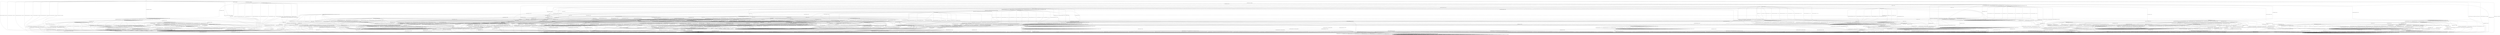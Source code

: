 digraph g {

	s0 [shape="circle" label="s0"];
	s1 [shape="circle" label="s1"];
	s2 [shape="circle" label="s2"];
	s3 [shape="circle" label="s3"];
	s4 [shape="circle" label="s4"];
	s5 [shape="circle" label="s5"];
	s6 [shape="circle" label="s6"];
	s7 [shape="circle" label="s7"];
	s8 [shape="circle" label="s8"];
	s9 [shape="circle" label="s9"];
	s10 [shape="circle" label="s10"];
	s11 [shape="circle" label="s11"];
	s12 [shape="circle" label="s12"];
	s13 [shape="circle" label="s13"];
	s14 [shape="circle" label="s14"];
	s15 [shape="circle" label="s15"];
	s16 [shape="circle" label="s16"];
	s17 [shape="circle" label="s17"];
	s18 [shape="circle" label="s18"];
	s19 [shape="circle" label="s19"];
	s20 [shape="circle" label="s20"];
	s21 [shape="circle" label="s21"];
	s22 [shape="circle" label="s22"];
	s23 [shape="circle" label="s23"];
	s24 [shape="circle" label="s24"];
	s25 [shape="circle" label="s25"];
	s26 [shape="circle" label="s26"];
	s27 [shape="circle" label="s27"];
	s28 [shape="circle" label="s28"];
	s29 [shape="circle" label="s29"];
	s30 [shape="circle" label="s30"];
	s31 [shape="circle" label="s31"];
	s32 [shape="circle" label="s32"];
	s33 [shape="circle" label="s33"];
	s34 [shape="circle" label="s34"];
	s35 [shape="circle" label="s35"];
	s36 [shape="circle" label="s36"];
	s37 [shape="circle" label="s37"];
	s38 [shape="circle" label="s38"];
	s39 [shape="circle" label="s39"];
	s40 [shape="circle" label="s40"];
	s41 [shape="circle" label="s41"];
	s42 [shape="circle" label="s42"];
	s43 [shape="circle" label="s43"];
	s44 [shape="circle" label="s44"];
	s45 [shape="circle" label="s45"];
	s46 [shape="circle" label="s46"];
	s47 [shape="circle" label="s47"];
	s48 [shape="circle" label="s48"];
	s49 [shape="circle" label="s49"];
	s50 [shape="circle" label="s50"];
	s51 [shape="circle" label="s51"];
	s52 [shape="circle" label="s52"];
	s53 [shape="circle" label="s53"];
	s54 [shape="circle" label="s54"];
	s55 [shape="circle" label="s55"];
	s56 [shape="circle" label="s56"];
	s57 [shape="circle" label="s57"];
	s58 [shape="circle" label="s58"];
	s59 [shape="circle" label="s59"];
	s60 [shape="circle" label="s60"];
	s61 [shape="circle" label="s61"];
	s62 [shape="circle" label="s62"];
	s63 [shape="circle" label="s63"];
	s64 [shape="circle" label="s64"];
	s65 [shape="circle" label="s65"];
	s66 [shape="circle" label="s66"];
	s67 [shape="circle" label="s67"];
	s68 [shape="circle" label="s68"];
	s69 [shape="circle" label="s69"];
	s70 [shape="circle" label="s70"];
	s71 [shape="circle" label="s71"];
	s72 [shape="circle" label="s72"];
	s73 [shape="circle" label="s73"];
	s74 [shape="circle" label="s74"];
	s75 [shape="circle" label="s75"];
	s76 [shape="circle" label="s76"];
	s77 [shape="circle" label="s77"];
	s78 [shape="circle" label="s78"];
	s79 [shape="circle" label="s79"];
	s80 [shape="circle" label="s80"];
	s81 [shape="circle" label="s81"];
	s82 [shape="circle" label="s82"];
	s83 [shape="circle" label="s83"];
	s84 [shape="circle" label="s84"];
	s85 [shape="circle" label="s85"];
	s86 [shape="circle" label="s86"];
	s0 -> s2 [label="HELLO_VERIFY_REQUEST / CLIENT_HELLO+"];
	s0 -> s6 [label="ECDH_SERVER_HELLO / CLIENT_HELLO"];
	s0 -> s1 [label="ECDH_SERVER_KEY_EXCHANGE / CLIENT_HELLO"];
	s0 -> s1 [label="RSA_SIGN_CERTIFICATE_REQUEST / CLIENT_HELLO"];
	s0 -> s1 [label="RSA_FIXED_ECDH_CERTIFICATE_REQUEST / CLIENT_HELLO"];
	s0 -> s1 [label="RSA_FIXED_DH_CERTIFICATE_REQUEST / CLIENT_HELLO"];
	s0 -> s1 [label="DSS_SIGN_CERTIFICATE_REQUEST / CLIENT_HELLO"];
	s0 -> s1 [label="DSS_FIXED_DH_CERTIFICATE_REQUEST / CLIENT_HELLO"];
	s0 -> s1 [label="ECDSA_SIGN_CERTIFICATE_REQUEST / CLIENT_HELLO"];
	s0 -> s1 [label="SERVER_HELLO_DONE / CLIENT_HELLO"];
	s0 -> s5 [label="CHANGE_CIPHER_SPEC / CLIENT_HELLO"];
	s0 -> s1 [label="FINISHED / CLIENT_HELLO"];
	s0 -> s2 [label="APPLICATION / CLIENT_HELLO"];
	s0 -> s1 [label="CERTIFICATE / CLIENT_HELLO"];
	s0 -> s24 [label="EMPTY_CERTIFICATE / CLIENT_HELLO"];
	s0 -> s3 [label="Alert(WARNING,CLOSE_NOTIFY) / CLIENT_HELLO|Alert(WARNING,CLOSE_NOTIFY)"];
	s0 -> s3 [label="Alert(FATAL,UNEXPECTED_MESSAGE) / CLIENT_HELLO"];
	s1 -> s1 [label="HELLO_VERIFY_REQUEST / TIMEOUT"];
	s1 -> s1 [label="ECDH_SERVER_HELLO / TIMEOUT"];
	s1 -> s1 [label="ECDH_SERVER_KEY_EXCHANGE / TIMEOUT"];
	s1 -> s1 [label="RSA_SIGN_CERTIFICATE_REQUEST / TIMEOUT"];
	s1 -> s1 [label="RSA_FIXED_ECDH_CERTIFICATE_REQUEST / TIMEOUT"];
	s1 -> s1 [label="RSA_FIXED_DH_CERTIFICATE_REQUEST / TIMEOUT"];
	s1 -> s1 [label="DSS_SIGN_CERTIFICATE_REQUEST / TIMEOUT"];
	s1 -> s1 [label="DSS_FIXED_DH_CERTIFICATE_REQUEST / TIMEOUT"];
	s1 -> s1 [label="ECDSA_SIGN_CERTIFICATE_REQUEST / TIMEOUT"];
	s1 -> s1 [label="SERVER_HELLO_DONE / TIMEOUT"];
	s1 -> s5 [label="CHANGE_CIPHER_SPEC / TIMEOUT"];
	s1 -> s1 [label="FINISHED / TIMEOUT"];
	s1 -> s1 [label="APPLICATION / TIMEOUT"];
	s1 -> s1 [label="CERTIFICATE / TIMEOUT"];
	s1 -> s1 [label="EMPTY_CERTIFICATE / TIMEOUT"];
	s1 -> s3 [label="Alert(WARNING,CLOSE_NOTIFY) / Alert(WARNING,CLOSE_NOTIFY)"];
	s1 -> s3 [label="Alert(FATAL,UNEXPECTED_MESSAGE) / TIMEOUT"];
	s2 -> s2 [label="HELLO_VERIFY_REQUEST / CLIENT_HELLO"];
	s2 -> s6 [label="ECDH_SERVER_HELLO / TIMEOUT"];
	s2 -> s1 [label="ECDH_SERVER_KEY_EXCHANGE / TIMEOUT"];
	s2 -> s1 [label="RSA_SIGN_CERTIFICATE_REQUEST / TIMEOUT"];
	s2 -> s1 [label="RSA_FIXED_ECDH_CERTIFICATE_REQUEST / TIMEOUT"];
	s2 -> s1 [label="RSA_FIXED_DH_CERTIFICATE_REQUEST / TIMEOUT"];
	s2 -> s1 [label="DSS_SIGN_CERTIFICATE_REQUEST / TIMEOUT"];
	s2 -> s1 [label="DSS_FIXED_DH_CERTIFICATE_REQUEST / TIMEOUT"];
	s2 -> s1 [label="ECDSA_SIGN_CERTIFICATE_REQUEST / TIMEOUT"];
	s2 -> s1 [label="SERVER_HELLO_DONE / TIMEOUT"];
	s2 -> s5 [label="CHANGE_CIPHER_SPEC / TIMEOUT"];
	s2 -> s1 [label="FINISHED / TIMEOUT"];
	s2 -> s2 [label="APPLICATION / TIMEOUT"];
	s2 -> s1 [label="CERTIFICATE / TIMEOUT"];
	s2 -> s24 [label="EMPTY_CERTIFICATE / TIMEOUT"];
	s2 -> s3 [label="Alert(WARNING,CLOSE_NOTIFY) / Alert(WARNING,CLOSE_NOTIFY)"];
	s2 -> s3 [label="Alert(FATAL,UNEXPECTED_MESSAGE) / TIMEOUT"];
	s3 -> s4 [label="HELLO_VERIFY_REQUEST / TIMEOUT"];
	s3 -> s4 [label="ECDH_SERVER_HELLO / TIMEOUT"];
	s3 -> s4 [label="ECDH_SERVER_KEY_EXCHANGE / TIMEOUT"];
	s3 -> s4 [label="RSA_SIGN_CERTIFICATE_REQUEST / TIMEOUT"];
	s3 -> s4 [label="RSA_FIXED_ECDH_CERTIFICATE_REQUEST / TIMEOUT"];
	s3 -> s4 [label="RSA_FIXED_DH_CERTIFICATE_REQUEST / TIMEOUT"];
	s3 -> s4 [label="DSS_SIGN_CERTIFICATE_REQUEST / TIMEOUT"];
	s3 -> s4 [label="DSS_FIXED_DH_CERTIFICATE_REQUEST / TIMEOUT"];
	s3 -> s4 [label="ECDSA_SIGN_CERTIFICATE_REQUEST / TIMEOUT"];
	s3 -> s4 [label="SERVER_HELLO_DONE / TIMEOUT"];
	s3 -> s4 [label="CHANGE_CIPHER_SPEC / TIMEOUT"];
	s3 -> s4 [label="FINISHED / TIMEOUT"];
	s3 -> s4 [label="APPLICATION / TIMEOUT"];
	s3 -> s4 [label="CERTIFICATE / TIMEOUT"];
	s3 -> s4 [label="EMPTY_CERTIFICATE / TIMEOUT"];
	s3 -> s4 [label="Alert(WARNING,CLOSE_NOTIFY) / TIMEOUT"];
	s3 -> s4 [label="Alert(FATAL,UNEXPECTED_MESSAGE) / TIMEOUT"];
	s4 -> s4 [label="HELLO_VERIFY_REQUEST / SOCKET_CLOSED"];
	s4 -> s4 [label="ECDH_SERVER_HELLO / SOCKET_CLOSED"];
	s4 -> s4 [label="ECDH_SERVER_KEY_EXCHANGE / SOCKET_CLOSED"];
	s4 -> s4 [label="RSA_SIGN_CERTIFICATE_REQUEST / SOCKET_CLOSED"];
	s4 -> s4 [label="RSA_FIXED_ECDH_CERTIFICATE_REQUEST / SOCKET_CLOSED"];
	s4 -> s4 [label="RSA_FIXED_DH_CERTIFICATE_REQUEST / SOCKET_CLOSED"];
	s4 -> s4 [label="DSS_SIGN_CERTIFICATE_REQUEST / SOCKET_CLOSED"];
	s4 -> s4 [label="DSS_FIXED_DH_CERTIFICATE_REQUEST / SOCKET_CLOSED"];
	s4 -> s4 [label="ECDSA_SIGN_CERTIFICATE_REQUEST / SOCKET_CLOSED"];
	s4 -> s4 [label="SERVER_HELLO_DONE / SOCKET_CLOSED"];
	s4 -> s4 [label="CHANGE_CIPHER_SPEC / SOCKET_CLOSED"];
	s4 -> s4 [label="FINISHED / SOCKET_CLOSED"];
	s4 -> s4 [label="APPLICATION / SOCKET_CLOSED"];
	s4 -> s4 [label="CERTIFICATE / SOCKET_CLOSED"];
	s4 -> s4 [label="EMPTY_CERTIFICATE / SOCKET_CLOSED"];
	s4 -> s4 [label="Alert(WARNING,CLOSE_NOTIFY) / SOCKET_CLOSED"];
	s4 -> s4 [label="Alert(FATAL,UNEXPECTED_MESSAGE) / SOCKET_CLOSED"];
	s5 -> s5 [label="HELLO_VERIFY_REQUEST / TIMEOUT"];
	s5 -> s5 [label="ECDH_SERVER_HELLO / TIMEOUT"];
	s5 -> s5 [label="ECDH_SERVER_KEY_EXCHANGE / TIMEOUT"];
	s5 -> s5 [label="RSA_SIGN_CERTIFICATE_REQUEST / TIMEOUT"];
	s5 -> s5 [label="RSA_FIXED_ECDH_CERTIFICATE_REQUEST / TIMEOUT"];
	s5 -> s5 [label="RSA_FIXED_DH_CERTIFICATE_REQUEST / TIMEOUT"];
	s5 -> s5 [label="DSS_SIGN_CERTIFICATE_REQUEST / TIMEOUT"];
	s5 -> s5 [label="DSS_FIXED_DH_CERTIFICATE_REQUEST / TIMEOUT"];
	s5 -> s5 [label="ECDSA_SIGN_CERTIFICATE_REQUEST / TIMEOUT"];
	s5 -> s5 [label="SERVER_HELLO_DONE / TIMEOUT"];
	s5 -> s5 [label="CHANGE_CIPHER_SPEC / TIMEOUT"];
	s5 -> s5 [label="FINISHED / TIMEOUT"];
	s5 -> s5 [label="APPLICATION / TIMEOUT"];
	s5 -> s5 [label="CERTIFICATE / TIMEOUT"];
	s5 -> s5 [label="EMPTY_CERTIFICATE / TIMEOUT"];
	s5 -> s5 [label="Alert(WARNING,CLOSE_NOTIFY) / TIMEOUT"];
	s5 -> s5 [label="Alert(FATAL,UNEXPECTED_MESSAGE) / TIMEOUT"];
	s6 -> s49 [label="HELLO_VERIFY_REQUEST / TIMEOUT"];
	s6 -> s15 [label="ECDH_SERVER_HELLO / TIMEOUT"];
	s6 -> s10 [label="ECDH_SERVER_KEY_EXCHANGE / TIMEOUT"];
	s6 -> s18 [label="RSA_SIGN_CERTIFICATE_REQUEST / TIMEOUT"];
	s6 -> s18 [label="RSA_FIXED_ECDH_CERTIFICATE_REQUEST / TIMEOUT"];
	s6 -> s18 [label="RSA_FIXED_DH_CERTIFICATE_REQUEST / TIMEOUT"];
	s6 -> s18 [label="DSS_SIGN_CERTIFICATE_REQUEST / TIMEOUT"];
	s6 -> s18 [label="DSS_FIXED_DH_CERTIFICATE_REQUEST / TIMEOUT"];
	s6 -> s18 [label="ECDSA_SIGN_CERTIFICATE_REQUEST / TIMEOUT"];
	s6 -> s3 [label="SERVER_HELLO_DONE / Alert(FATAL,INTERNAL_ERROR)"];
	s6 -> s7 [label="CHANGE_CIPHER_SPEC / TIMEOUT"];
	s6 -> s8 [label="FINISHED / TIMEOUT"];
	s6 -> s6 [label="APPLICATION / TIMEOUT"];
	s6 -> s57 [label="CERTIFICATE / TIMEOUT"];
	s6 -> s9 [label="EMPTY_CERTIFICATE / TIMEOUT"];
	s6 -> s3 [label="Alert(WARNING,CLOSE_NOTIFY) / Alert(WARNING,CLOSE_NOTIFY)"];
	s6 -> s3 [label="Alert(FATAL,UNEXPECTED_MESSAGE) / TIMEOUT"];
	s7 -> s3 [label="HELLO_VERIFY_REQUEST / Alert(FATAL,UNEXPECTED_MESSAGE)"];
	s7 -> s3 [label="ECDH_SERVER_HELLO / Alert(FATAL,UNEXPECTED_MESSAGE)"];
	s7 -> s3 [label="ECDH_SERVER_KEY_EXCHANGE / Alert(FATAL,UNEXPECTED_MESSAGE)"];
	s7 -> s3 [label="RSA_SIGN_CERTIFICATE_REQUEST / Alert(FATAL,UNEXPECTED_MESSAGE)"];
	s7 -> s3 [label="RSA_FIXED_ECDH_CERTIFICATE_REQUEST / Alert(FATAL,UNEXPECTED_MESSAGE)"];
	s7 -> s3 [label="RSA_FIXED_DH_CERTIFICATE_REQUEST / Alert(FATAL,UNEXPECTED_MESSAGE)"];
	s7 -> s3 [label="DSS_SIGN_CERTIFICATE_REQUEST / Alert(FATAL,UNEXPECTED_MESSAGE)"];
	s7 -> s3 [label="DSS_FIXED_DH_CERTIFICATE_REQUEST / Alert(FATAL,UNEXPECTED_MESSAGE)"];
	s7 -> s3 [label="ECDSA_SIGN_CERTIFICATE_REQUEST / Alert(FATAL,UNEXPECTED_MESSAGE)"];
	s7 -> s3 [label="SERVER_HELLO_DONE / Alert(FATAL,UNEXPECTED_MESSAGE)"];
	s7 -> s5 [label="CHANGE_CIPHER_SPEC / TIMEOUT"];
	s7 -> s3 [label="FINISHED / Alert(FATAL,UNEXPECTED_MESSAGE)"];
	s7 -> s7 [label="APPLICATION / TIMEOUT"];
	s7 -> s3 [label="CERTIFICATE / Alert(FATAL,UNEXPECTED_MESSAGE)"];
	s7 -> s3 [label="EMPTY_CERTIFICATE / Alert(FATAL,UNEXPECTED_MESSAGE)"];
	s7 -> s7 [label="Alert(WARNING,CLOSE_NOTIFY) / TIMEOUT"];
	s7 -> s7 [label="Alert(FATAL,UNEXPECTED_MESSAGE) / TIMEOUT"];
	s8 -> s71 [label="HELLO_VERIFY_REQUEST / TIMEOUT"];
	s8 -> s20 [label="ECDH_SERVER_HELLO / TIMEOUT"];
	s8 -> s8 [label="ECDH_SERVER_KEY_EXCHANGE / TIMEOUT"];
	s8 -> s30 [label="RSA_SIGN_CERTIFICATE_REQUEST / TIMEOUT"];
	s8 -> s30 [label="RSA_FIXED_ECDH_CERTIFICATE_REQUEST / TIMEOUT"];
	s8 -> s30 [label="RSA_FIXED_DH_CERTIFICATE_REQUEST / TIMEOUT"];
	s8 -> s30 [label="DSS_SIGN_CERTIFICATE_REQUEST / TIMEOUT"];
	s8 -> s30 [label="DSS_FIXED_DH_CERTIFICATE_REQUEST / TIMEOUT"];
	s8 -> s30 [label="ECDSA_SIGN_CERTIFICATE_REQUEST / TIMEOUT"];
	s8 -> s3 [label="SERVER_HELLO_DONE / Alert(FATAL,UNEXPECTED_MESSAGE)"];
	s8 -> s7 [label="CHANGE_CIPHER_SPEC / TIMEOUT"];
	s8 -> s20 [label="FINISHED / TIMEOUT"];
	s8 -> s8 [label="APPLICATION / TIMEOUT"];
	s8 -> s53 [label="CERTIFICATE / TIMEOUT"];
	s8 -> s53 [label="EMPTY_CERTIFICATE / TIMEOUT"];
	s8 -> s3 [label="Alert(WARNING,CLOSE_NOTIFY) / Alert(WARNING,CLOSE_NOTIFY)"];
	s8 -> s3 [label="Alert(FATAL,UNEXPECTED_MESSAGE) / TIMEOUT"];
	s9 -> s47 [label="HELLO_VERIFY_REQUEST / TIMEOUT"];
	s9 -> s13 [label="ECDH_SERVER_HELLO / TIMEOUT"];
	s9 -> s23 [label="ECDH_SERVER_KEY_EXCHANGE / TIMEOUT"];
	s9 -> s28 [label="RSA_SIGN_CERTIFICATE_REQUEST / TIMEOUT"];
	s9 -> s28 [label="RSA_FIXED_ECDH_CERTIFICATE_REQUEST / TIMEOUT"];
	s9 -> s28 [label="RSA_FIXED_DH_CERTIFICATE_REQUEST / TIMEOUT"];
	s9 -> s28 [label="DSS_SIGN_CERTIFICATE_REQUEST / TIMEOUT"];
	s9 -> s28 [label="DSS_FIXED_DH_CERTIFICATE_REQUEST / TIMEOUT"];
	s9 -> s28 [label="ECDSA_SIGN_CERTIFICATE_REQUEST / TIMEOUT"];
	s9 -> s3 [label="SERVER_HELLO_DONE / Alert(FATAL,BAD_CERTIFICATE)"];
	s9 -> s12 [label="CHANGE_CIPHER_SPEC / TIMEOUT"];
	s9 -> s9 [label="FINISHED / TIMEOUT"];
	s9 -> s9 [label="APPLICATION / TIMEOUT"];
	s9 -> s13 [label="CERTIFICATE / TIMEOUT"];
	s9 -> s13 [label="EMPTY_CERTIFICATE / TIMEOUT"];
	s9 -> s3 [label="Alert(WARNING,CLOSE_NOTIFY) / Alert(WARNING,CLOSE_NOTIFY)"];
	s9 -> s3 [label="Alert(FATAL,UNEXPECTED_MESSAGE) / TIMEOUT"];
	s10 -> s10 [label="HELLO_VERIFY_REQUEST / TIMEOUT"];
	s10 -> s14 [label="ECDH_SERVER_HELLO / TIMEOUT"];
	s10 -> s14 [label="ECDH_SERVER_KEY_EXCHANGE / TIMEOUT"];
	s10 -> s31 [label="RSA_SIGN_CERTIFICATE_REQUEST / TIMEOUT"];
	s10 -> s31 [label="RSA_FIXED_ECDH_CERTIFICATE_REQUEST / TIMEOUT"];
	s10 -> s31 [label="RSA_FIXED_DH_CERTIFICATE_REQUEST / TIMEOUT"];
	s10 -> s31 [label="DSS_SIGN_CERTIFICATE_REQUEST / TIMEOUT"];
	s10 -> s31 [label="DSS_FIXED_DH_CERTIFICATE_REQUEST / TIMEOUT"];
	s10 -> s31 [label="ECDSA_SIGN_CERTIFICATE_REQUEST / TIMEOUT"];
	s10 -> s3 [label="SERVER_HELLO_DONE / Alert(FATAL,HANDSHAKE_FAILURE)"];
	s10 -> s11 [label="CHANGE_CIPHER_SPEC / TIMEOUT"];
	s10 -> s10 [label="FINISHED / TIMEOUT"];
	s10 -> s10 [label="APPLICATION / TIMEOUT"];
	s10 -> s10 [label="CERTIFICATE / TIMEOUT"];
	s10 -> s10 [label="EMPTY_CERTIFICATE / TIMEOUT"];
	s10 -> s3 [label="Alert(WARNING,CLOSE_NOTIFY) / Alert(WARNING,CLOSE_NOTIFY)"];
	s10 -> s3 [label="Alert(FATAL,UNEXPECTED_MESSAGE) / TIMEOUT"];
	s11 -> s3 [label="HELLO_VERIFY_REQUEST / Alert(FATAL,HANDSHAKE_FAILURE)"];
	s11 -> s3 [label="ECDH_SERVER_HELLO / Alert(FATAL,HANDSHAKE_FAILURE)"];
	s11 -> s3 [label="ECDH_SERVER_KEY_EXCHANGE / Alert(FATAL,HANDSHAKE_FAILURE)"];
	s11 -> s3 [label="RSA_SIGN_CERTIFICATE_REQUEST / Alert(FATAL,HANDSHAKE_FAILURE)"];
	s11 -> s3 [label="RSA_FIXED_ECDH_CERTIFICATE_REQUEST / Alert(FATAL,HANDSHAKE_FAILURE)"];
	s11 -> s3 [label="RSA_FIXED_DH_CERTIFICATE_REQUEST / Alert(FATAL,HANDSHAKE_FAILURE)"];
	s11 -> s3 [label="DSS_SIGN_CERTIFICATE_REQUEST / Alert(FATAL,HANDSHAKE_FAILURE)"];
	s11 -> s3 [label="DSS_FIXED_DH_CERTIFICATE_REQUEST / Alert(FATAL,HANDSHAKE_FAILURE)"];
	s11 -> s3 [label="ECDSA_SIGN_CERTIFICATE_REQUEST / Alert(FATAL,HANDSHAKE_FAILURE)"];
	s11 -> s3 [label="SERVER_HELLO_DONE / Alert(FATAL,HANDSHAKE_FAILURE)"];
	s11 -> s5 [label="CHANGE_CIPHER_SPEC / TIMEOUT"];
	s11 -> s3 [label="FINISHED / Alert(FATAL,HANDSHAKE_FAILURE)"];
	s11 -> s11 [label="APPLICATION / TIMEOUT"];
	s11 -> s3 [label="CERTIFICATE / Alert(FATAL,HANDSHAKE_FAILURE)"];
	s11 -> s3 [label="EMPTY_CERTIFICATE / Alert(FATAL,HANDSHAKE_FAILURE)"];
	s11 -> s11 [label="Alert(WARNING,CLOSE_NOTIFY) / TIMEOUT"];
	s11 -> s11 [label="Alert(FATAL,UNEXPECTED_MESSAGE) / TIMEOUT"];
	s12 -> s3 [label="HELLO_VERIFY_REQUEST / Alert(FATAL,BAD_CERTIFICATE)"];
	s12 -> s3 [label="ECDH_SERVER_HELLO / Alert(FATAL,BAD_CERTIFICATE)"];
	s12 -> s3 [label="ECDH_SERVER_KEY_EXCHANGE / Alert(FATAL,BAD_CERTIFICATE)"];
	s12 -> s3 [label="RSA_SIGN_CERTIFICATE_REQUEST / Alert(FATAL,BAD_CERTIFICATE)"];
	s12 -> s3 [label="RSA_FIXED_ECDH_CERTIFICATE_REQUEST / Alert(FATAL,BAD_CERTIFICATE)"];
	s12 -> s3 [label="RSA_FIXED_DH_CERTIFICATE_REQUEST / Alert(FATAL,BAD_CERTIFICATE)"];
	s12 -> s3 [label="DSS_SIGN_CERTIFICATE_REQUEST / Alert(FATAL,BAD_CERTIFICATE)"];
	s12 -> s3 [label="DSS_FIXED_DH_CERTIFICATE_REQUEST / Alert(FATAL,BAD_CERTIFICATE)"];
	s12 -> s3 [label="ECDSA_SIGN_CERTIFICATE_REQUEST / Alert(FATAL,BAD_CERTIFICATE)"];
	s12 -> s3 [label="SERVER_HELLO_DONE / Alert(FATAL,BAD_CERTIFICATE)"];
	s12 -> s5 [label="CHANGE_CIPHER_SPEC / TIMEOUT"];
	s12 -> s3 [label="FINISHED / Alert(FATAL,BAD_CERTIFICATE)"];
	s12 -> s12 [label="APPLICATION / TIMEOUT"];
	s12 -> s3 [label="CERTIFICATE / Alert(FATAL,BAD_CERTIFICATE)"];
	s12 -> s3 [label="EMPTY_CERTIFICATE / Alert(FATAL,BAD_CERTIFICATE)"];
	s12 -> s12 [label="Alert(WARNING,CLOSE_NOTIFY) / TIMEOUT"];
	s12 -> s12 [label="Alert(FATAL,UNEXPECTED_MESSAGE) / TIMEOUT"];
	s13 -> s13 [label="HELLO_VERIFY_REQUEST / TIMEOUT"];
	s13 -> s13 [label="ECDH_SERVER_HELLO / TIMEOUT"];
	s13 -> s13 [label="ECDH_SERVER_KEY_EXCHANGE / TIMEOUT"];
	s13 -> s13 [label="RSA_SIGN_CERTIFICATE_REQUEST / TIMEOUT"];
	s13 -> s13 [label="RSA_FIXED_ECDH_CERTIFICATE_REQUEST / TIMEOUT"];
	s13 -> s13 [label="RSA_FIXED_DH_CERTIFICATE_REQUEST / TIMEOUT"];
	s13 -> s13 [label="DSS_SIGN_CERTIFICATE_REQUEST / TIMEOUT"];
	s13 -> s13 [label="DSS_FIXED_DH_CERTIFICATE_REQUEST / TIMEOUT"];
	s13 -> s13 [label="ECDSA_SIGN_CERTIFICATE_REQUEST / TIMEOUT"];
	s13 -> s13 [label="SERVER_HELLO_DONE / TIMEOUT"];
	s13 -> s12 [label="CHANGE_CIPHER_SPEC / TIMEOUT"];
	s13 -> s13 [label="FINISHED / TIMEOUT"];
	s13 -> s13 [label="APPLICATION / TIMEOUT"];
	s13 -> s13 [label="CERTIFICATE / TIMEOUT"];
	s13 -> s13 [label="EMPTY_CERTIFICATE / TIMEOUT"];
	s13 -> s3 [label="Alert(WARNING,CLOSE_NOTIFY) / Alert(WARNING,CLOSE_NOTIFY)"];
	s13 -> s3 [label="Alert(FATAL,UNEXPECTED_MESSAGE) / TIMEOUT"];
	s14 -> s14 [label="HELLO_VERIFY_REQUEST / TIMEOUT"];
	s14 -> s14 [label="ECDH_SERVER_HELLO / TIMEOUT"];
	s14 -> s14 [label="ECDH_SERVER_KEY_EXCHANGE / TIMEOUT"];
	s14 -> s14 [label="RSA_SIGN_CERTIFICATE_REQUEST / TIMEOUT"];
	s14 -> s14 [label="RSA_FIXED_ECDH_CERTIFICATE_REQUEST / TIMEOUT"];
	s14 -> s14 [label="RSA_FIXED_DH_CERTIFICATE_REQUEST / TIMEOUT"];
	s14 -> s14 [label="DSS_SIGN_CERTIFICATE_REQUEST / TIMEOUT"];
	s14 -> s14 [label="DSS_FIXED_DH_CERTIFICATE_REQUEST / TIMEOUT"];
	s14 -> s14 [label="ECDSA_SIGN_CERTIFICATE_REQUEST / TIMEOUT"];
	s14 -> s14 [label="SERVER_HELLO_DONE / TIMEOUT"];
	s14 -> s11 [label="CHANGE_CIPHER_SPEC / TIMEOUT"];
	s14 -> s14 [label="FINISHED / TIMEOUT"];
	s14 -> s14 [label="APPLICATION / TIMEOUT"];
	s14 -> s14 [label="CERTIFICATE / TIMEOUT"];
	s14 -> s14 [label="EMPTY_CERTIFICATE / TIMEOUT"];
	s14 -> s3 [label="Alert(WARNING,CLOSE_NOTIFY) / Alert(WARNING,CLOSE_NOTIFY)"];
	s14 -> s3 [label="Alert(FATAL,UNEXPECTED_MESSAGE) / TIMEOUT"];
	s15 -> s20 [label="HELLO_VERIFY_REQUEST / TIMEOUT"];
	s15 -> s15 [label="ECDH_SERVER_HELLO / TIMEOUT"];
	s15 -> s14 [label="ECDH_SERVER_KEY_EXCHANGE / TIMEOUT"];
	s15 -> s19 [label="RSA_SIGN_CERTIFICATE_REQUEST / TIMEOUT"];
	s15 -> s19 [label="RSA_FIXED_ECDH_CERTIFICATE_REQUEST / TIMEOUT"];
	s15 -> s19 [label="RSA_FIXED_DH_CERTIFICATE_REQUEST / TIMEOUT"];
	s15 -> s19 [label="DSS_SIGN_CERTIFICATE_REQUEST / TIMEOUT"];
	s15 -> s19 [label="DSS_FIXED_DH_CERTIFICATE_REQUEST / TIMEOUT"];
	s15 -> s19 [label="ECDSA_SIGN_CERTIFICATE_REQUEST / TIMEOUT"];
	s15 -> s16 [label="SERVER_HELLO_DONE / TIMEOUT"];
	s15 -> s7 [label="CHANGE_CIPHER_SPEC / TIMEOUT"];
	s15 -> s20 [label="FINISHED / TIMEOUT"];
	s15 -> s15 [label="APPLICATION / TIMEOUT"];
	s15 -> s39 [label="CERTIFICATE / TIMEOUT"];
	s15 -> s13 [label="EMPTY_CERTIFICATE / TIMEOUT"];
	s15 -> s3 [label="Alert(WARNING,CLOSE_NOTIFY) / Alert(WARNING,CLOSE_NOTIFY)"];
	s15 -> s3 [label="Alert(FATAL,UNEXPECTED_MESSAGE) / TIMEOUT"];
	s16 -> s16 [label="HELLO_VERIFY_REQUEST / TIMEOUT"];
	s16 -> s16 [label="ECDH_SERVER_HELLO / TIMEOUT"];
	s16 -> s16 [label="ECDH_SERVER_KEY_EXCHANGE / TIMEOUT"];
	s16 -> s16 [label="RSA_SIGN_CERTIFICATE_REQUEST / TIMEOUT"];
	s16 -> s16 [label="RSA_FIXED_ECDH_CERTIFICATE_REQUEST / TIMEOUT"];
	s16 -> s16 [label="RSA_FIXED_DH_CERTIFICATE_REQUEST / TIMEOUT"];
	s16 -> s16 [label="DSS_SIGN_CERTIFICATE_REQUEST / TIMEOUT"];
	s16 -> s16 [label="DSS_FIXED_DH_CERTIFICATE_REQUEST / TIMEOUT"];
	s16 -> s16 [label="ECDSA_SIGN_CERTIFICATE_REQUEST / TIMEOUT"];
	s16 -> s16 [label="SERVER_HELLO_DONE / TIMEOUT"];
	s16 -> s17 [label="CHANGE_CIPHER_SPEC / TIMEOUT"];
	s16 -> s16 [label="FINISHED / TIMEOUT"];
	s16 -> s16 [label="APPLICATION / TIMEOUT"];
	s16 -> s16 [label="CERTIFICATE / TIMEOUT"];
	s16 -> s16 [label="EMPTY_CERTIFICATE / TIMEOUT"];
	s16 -> s3 [label="Alert(WARNING,CLOSE_NOTIFY) / Alert(WARNING,CLOSE_NOTIFY)"];
	s16 -> s3 [label="Alert(FATAL,UNEXPECTED_MESSAGE) / TIMEOUT"];
	s17 -> s3 [label="HELLO_VERIFY_REQUEST / Alert(FATAL,INTERNAL_ERROR)"];
	s17 -> s3 [label="ECDH_SERVER_HELLO / Alert(FATAL,INTERNAL_ERROR)"];
	s17 -> s3 [label="ECDH_SERVER_KEY_EXCHANGE / Alert(FATAL,INTERNAL_ERROR)"];
	s17 -> s3 [label="RSA_SIGN_CERTIFICATE_REQUEST / Alert(FATAL,INTERNAL_ERROR)"];
	s17 -> s3 [label="RSA_FIXED_ECDH_CERTIFICATE_REQUEST / Alert(FATAL,INTERNAL_ERROR)"];
	s17 -> s3 [label="RSA_FIXED_DH_CERTIFICATE_REQUEST / Alert(FATAL,INTERNAL_ERROR)"];
	s17 -> s3 [label="DSS_SIGN_CERTIFICATE_REQUEST / Alert(FATAL,INTERNAL_ERROR)"];
	s17 -> s3 [label="DSS_FIXED_DH_CERTIFICATE_REQUEST / Alert(FATAL,INTERNAL_ERROR)"];
	s17 -> s3 [label="ECDSA_SIGN_CERTIFICATE_REQUEST / Alert(FATAL,INTERNAL_ERROR)"];
	s17 -> s3 [label="SERVER_HELLO_DONE / Alert(FATAL,INTERNAL_ERROR)"];
	s17 -> s5 [label="CHANGE_CIPHER_SPEC / TIMEOUT"];
	s17 -> s3 [label="FINISHED / Alert(FATAL,INTERNAL_ERROR)"];
	s17 -> s17 [label="APPLICATION / TIMEOUT"];
	s17 -> s3 [label="CERTIFICATE / Alert(FATAL,INTERNAL_ERROR)"];
	s17 -> s3 [label="EMPTY_CERTIFICATE / Alert(FATAL,INTERNAL_ERROR)"];
	s17 -> s17 [label="Alert(WARNING,CLOSE_NOTIFY) / TIMEOUT"];
	s17 -> s17 [label="Alert(FATAL,UNEXPECTED_MESSAGE) / TIMEOUT"];
	s18 -> s65 [label="HELLO_VERIFY_REQUEST / TIMEOUT"];
	s18 -> s19 [label="ECDH_SERVER_HELLO / TIMEOUT"];
	s18 -> s31 [label="ECDH_SERVER_KEY_EXCHANGE / TIMEOUT"];
	s18 -> s19 [label="RSA_SIGN_CERTIFICATE_REQUEST / TIMEOUT"];
	s18 -> s19 [label="RSA_FIXED_ECDH_CERTIFICATE_REQUEST / TIMEOUT"];
	s18 -> s19 [label="RSA_FIXED_DH_CERTIFICATE_REQUEST / TIMEOUT"];
	s18 -> s19 [label="DSS_SIGN_CERTIFICATE_REQUEST / TIMEOUT"];
	s18 -> s19 [label="DSS_FIXED_DH_CERTIFICATE_REQUEST / TIMEOUT"];
	s18 -> s19 [label="ECDSA_SIGN_CERTIFICATE_REQUEST / TIMEOUT"];
	s18 -> s3 [label="SERVER_HELLO_DONE / TIMEOUT"];
	s18 -> s7 [label="CHANGE_CIPHER_SPEC / TIMEOUT"];
	s18 -> s30 [label="FINISHED / TIMEOUT"];
	s18 -> s18 [label="APPLICATION / TIMEOUT"];
	s18 -> s51 [label="CERTIFICATE / TIMEOUT"];
	s18 -> s28 [label="EMPTY_CERTIFICATE / TIMEOUT"];
	s18 -> s3 [label="Alert(WARNING,CLOSE_NOTIFY) / Alert(WARNING,CLOSE_NOTIFY)"];
	s18 -> s3 [label="Alert(FATAL,UNEXPECTED_MESSAGE) / TIMEOUT"];
	s19 -> s20 [label="HELLO_VERIFY_REQUEST / TIMEOUT"];
	s19 -> s19 [label="ECDH_SERVER_HELLO / TIMEOUT"];
	s19 -> s14 [label="ECDH_SERVER_KEY_EXCHANGE / TIMEOUT"];
	s19 -> s19 [label="RSA_SIGN_CERTIFICATE_REQUEST / TIMEOUT"];
	s19 -> s19 [label="RSA_FIXED_ECDH_CERTIFICATE_REQUEST / TIMEOUT"];
	s19 -> s19 [label="RSA_FIXED_DH_CERTIFICATE_REQUEST / TIMEOUT"];
	s19 -> s19 [label="DSS_SIGN_CERTIFICATE_REQUEST / TIMEOUT"];
	s19 -> s19 [label="DSS_FIXED_DH_CERTIFICATE_REQUEST / TIMEOUT"];
	s19 -> s19 [label="ECDSA_SIGN_CERTIFICATE_REQUEST / TIMEOUT"];
	s19 -> s21 [label="SERVER_HELLO_DONE / TIMEOUT"];
	s19 -> s7 [label="CHANGE_CIPHER_SPEC / TIMEOUT"];
	s19 -> s20 [label="FINISHED / TIMEOUT"];
	s19 -> s19 [label="APPLICATION / TIMEOUT"];
	s19 -> s32 [label="CERTIFICATE / TIMEOUT"];
	s19 -> s13 [label="EMPTY_CERTIFICATE / TIMEOUT"];
	s19 -> s3 [label="Alert(WARNING,CLOSE_NOTIFY) / Alert(WARNING,CLOSE_NOTIFY)"];
	s19 -> s3 [label="Alert(FATAL,UNEXPECTED_MESSAGE) / TIMEOUT"];
	s20 -> s20 [label="HELLO_VERIFY_REQUEST / TIMEOUT"];
	s20 -> s20 [label="ECDH_SERVER_HELLO / TIMEOUT"];
	s20 -> s20 [label="ECDH_SERVER_KEY_EXCHANGE / TIMEOUT"];
	s20 -> s20 [label="RSA_SIGN_CERTIFICATE_REQUEST / TIMEOUT"];
	s20 -> s20 [label="RSA_FIXED_ECDH_CERTIFICATE_REQUEST / TIMEOUT"];
	s20 -> s20 [label="RSA_FIXED_DH_CERTIFICATE_REQUEST / TIMEOUT"];
	s20 -> s20 [label="DSS_SIGN_CERTIFICATE_REQUEST / TIMEOUT"];
	s20 -> s20 [label="DSS_FIXED_DH_CERTIFICATE_REQUEST / TIMEOUT"];
	s20 -> s20 [label="ECDSA_SIGN_CERTIFICATE_REQUEST / TIMEOUT"];
	s20 -> s20 [label="SERVER_HELLO_DONE / TIMEOUT"];
	s20 -> s7 [label="CHANGE_CIPHER_SPEC / TIMEOUT"];
	s20 -> s20 [label="FINISHED / TIMEOUT"];
	s20 -> s20 [label="APPLICATION / TIMEOUT"];
	s20 -> s20 [label="CERTIFICATE / TIMEOUT"];
	s20 -> s20 [label="EMPTY_CERTIFICATE / TIMEOUT"];
	s20 -> s3 [label="Alert(WARNING,CLOSE_NOTIFY) / Alert(WARNING,CLOSE_NOTIFY)"];
	s20 -> s3 [label="Alert(FATAL,UNEXPECTED_MESSAGE) / TIMEOUT"];
	s21 -> s21 [label="HELLO_VERIFY_REQUEST / TIMEOUT"];
	s21 -> s21 [label="ECDH_SERVER_HELLO / TIMEOUT"];
	s21 -> s21 [label="ECDH_SERVER_KEY_EXCHANGE / TIMEOUT"];
	s21 -> s21 [label="RSA_SIGN_CERTIFICATE_REQUEST / TIMEOUT"];
	s21 -> s21 [label="RSA_FIXED_ECDH_CERTIFICATE_REQUEST / TIMEOUT"];
	s21 -> s21 [label="RSA_FIXED_DH_CERTIFICATE_REQUEST / TIMEOUT"];
	s21 -> s21 [label="DSS_SIGN_CERTIFICATE_REQUEST / TIMEOUT"];
	s21 -> s21 [label="DSS_FIXED_DH_CERTIFICATE_REQUEST / TIMEOUT"];
	s21 -> s21 [label="ECDSA_SIGN_CERTIFICATE_REQUEST / TIMEOUT"];
	s21 -> s21 [label="SERVER_HELLO_DONE / TIMEOUT"];
	s21 -> s22 [label="CHANGE_CIPHER_SPEC / TIMEOUT"];
	s21 -> s21 [label="FINISHED / TIMEOUT"];
	s21 -> s21 [label="APPLICATION / TIMEOUT"];
	s21 -> s21 [label="CERTIFICATE / TIMEOUT"];
	s21 -> s21 [label="EMPTY_CERTIFICATE / TIMEOUT"];
	s21 -> s3 [label="Alert(WARNING,CLOSE_NOTIFY) / Alert(WARNING,CLOSE_NOTIFY)"];
	s21 -> s3 [label="Alert(FATAL,UNEXPECTED_MESSAGE) / TIMEOUT"];
	s22 -> s3 [label="HELLO_VERIFY_REQUEST / TIMEOUT"];
	s22 -> s3 [label="ECDH_SERVER_HELLO / TIMEOUT"];
	s22 -> s3 [label="ECDH_SERVER_KEY_EXCHANGE / TIMEOUT"];
	s22 -> s3 [label="RSA_SIGN_CERTIFICATE_REQUEST / TIMEOUT"];
	s22 -> s3 [label="RSA_FIXED_ECDH_CERTIFICATE_REQUEST / TIMEOUT"];
	s22 -> s3 [label="RSA_FIXED_DH_CERTIFICATE_REQUEST / TIMEOUT"];
	s22 -> s3 [label="DSS_SIGN_CERTIFICATE_REQUEST / TIMEOUT"];
	s22 -> s3 [label="DSS_FIXED_DH_CERTIFICATE_REQUEST / TIMEOUT"];
	s22 -> s3 [label="ECDSA_SIGN_CERTIFICATE_REQUEST / TIMEOUT"];
	s22 -> s3 [label="SERVER_HELLO_DONE / TIMEOUT"];
	s22 -> s5 [label="CHANGE_CIPHER_SPEC / TIMEOUT"];
	s22 -> s3 [label="FINISHED / TIMEOUT"];
	s22 -> s22 [label="APPLICATION / TIMEOUT"];
	s22 -> s3 [label="CERTIFICATE / TIMEOUT"];
	s22 -> s3 [label="EMPTY_CERTIFICATE / TIMEOUT"];
	s22 -> s22 [label="Alert(WARNING,CLOSE_NOTIFY) / TIMEOUT"];
	s22 -> s22 [label="Alert(FATAL,UNEXPECTED_MESSAGE) / TIMEOUT"];
	s23 -> s75 [label="HELLO_VERIFY_REQUEST / TIMEOUT"];
	s23 -> s13 [label="ECDH_SERVER_HELLO / TIMEOUT"];
	s23 -> s13 [label="ECDH_SERVER_KEY_EXCHANGE / TIMEOUT"];
	s23 -> s29 [label="RSA_SIGN_CERTIFICATE_REQUEST / TIMEOUT"];
	s23 -> s29 [label="RSA_FIXED_ECDH_CERTIFICATE_REQUEST / TIMEOUT"];
	s23 -> s29 [label="RSA_FIXED_DH_CERTIFICATE_REQUEST / TIMEOUT"];
	s23 -> s29 [label="DSS_SIGN_CERTIFICATE_REQUEST / TIMEOUT"];
	s23 -> s29 [label="DSS_FIXED_DH_CERTIFICATE_REQUEST / TIMEOUT"];
	s23 -> s29 [label="ECDSA_SIGN_CERTIFICATE_REQUEST / TIMEOUT"];
	s23 -> s3 [label="SERVER_HELLO_DONE / Alert(FATAL,BAD_CERTIFICATE)"];
	s23 -> s12 [label="CHANGE_CIPHER_SPEC / TIMEOUT"];
	s23 -> s23 [label="FINISHED / TIMEOUT"];
	s23 -> s23 [label="APPLICATION / TIMEOUT"];
	s23 -> s13 [label="CERTIFICATE / TIMEOUT"];
	s23 -> s13 [label="EMPTY_CERTIFICATE / TIMEOUT"];
	s23 -> s3 [label="Alert(WARNING,CLOSE_NOTIFY) / Alert(WARNING,CLOSE_NOTIFY)"];
	s23 -> s3 [label="Alert(FATAL,UNEXPECTED_MESSAGE) / TIMEOUT"];
	s24 -> s24 [label="HELLO_VERIFY_REQUEST / TIMEOUT"];
	s24 -> s24 [label="ECDH_SERVER_HELLO / TIMEOUT"];
	s24 -> s24 [label="ECDH_SERVER_KEY_EXCHANGE / TIMEOUT"];
	s24 -> s25 [label="RSA_SIGN_CERTIFICATE_REQUEST / TIMEOUT"];
	s24 -> s25 [label="RSA_FIXED_ECDH_CERTIFICATE_REQUEST / TIMEOUT"];
	s24 -> s25 [label="RSA_FIXED_DH_CERTIFICATE_REQUEST / TIMEOUT"];
	s24 -> s25 [label="DSS_SIGN_CERTIFICATE_REQUEST / TIMEOUT"];
	s24 -> s25 [label="DSS_FIXED_DH_CERTIFICATE_REQUEST / TIMEOUT"];
	s24 -> s25 [label="ECDSA_SIGN_CERTIFICATE_REQUEST / TIMEOUT"];
	s24 -> s26 [label="SERVER_HELLO_DONE / TIMEOUT"];
	s24 -> s7 [label="CHANGE_CIPHER_SPEC / TIMEOUT"];
	s24 -> s24 [label="FINISHED / TIMEOUT"];
	s24 -> s24 [label="APPLICATION / TIMEOUT"];
	s24 -> s1 [label="CERTIFICATE / TIMEOUT"];
	s24 -> s1 [label="EMPTY_CERTIFICATE / TIMEOUT"];
	s24 -> s3 [label="Alert(WARNING,CLOSE_NOTIFY) / Alert(WARNING,CLOSE_NOTIFY)"];
	s24 -> s3 [label="Alert(FATAL,UNEXPECTED_MESSAGE) / TIMEOUT"];
	s25 -> s25 [label="HELLO_VERIFY_REQUEST / TIMEOUT"];
	s25 -> s48 [label="ECDH_SERVER_HELLO / TIMEOUT"];
	s25 -> s25 [label="ECDH_SERVER_KEY_EXCHANGE / TIMEOUT"];
	s25 -> s1 [label="RSA_SIGN_CERTIFICATE_REQUEST / TIMEOUT"];
	s25 -> s1 [label="RSA_FIXED_ECDH_CERTIFICATE_REQUEST / TIMEOUT"];
	s25 -> s1 [label="RSA_FIXED_DH_CERTIFICATE_REQUEST / TIMEOUT"];
	s25 -> s1 [label="DSS_SIGN_CERTIFICATE_REQUEST / TIMEOUT"];
	s25 -> s1 [label="DSS_FIXED_DH_CERTIFICATE_REQUEST / TIMEOUT"];
	s25 -> s1 [label="ECDSA_SIGN_CERTIFICATE_REQUEST / TIMEOUT"];
	s25 -> s45 [label="SERVER_HELLO_DONE / TIMEOUT"];
	s25 -> s7 [label="CHANGE_CIPHER_SPEC / TIMEOUT"];
	s25 -> s25 [label="FINISHED / TIMEOUT"];
	s25 -> s25 [label="APPLICATION / TIMEOUT"];
	s25 -> s1 [label="CERTIFICATE / TIMEOUT"];
	s25 -> s1 [label="EMPTY_CERTIFICATE / TIMEOUT"];
	s25 -> s3 [label="Alert(WARNING,CLOSE_NOTIFY) / Alert(WARNING,CLOSE_NOTIFY)"];
	s25 -> s3 [label="Alert(FATAL,UNEXPECTED_MESSAGE) / TIMEOUT"];
	s26 -> s56 [label="HELLO_VERIFY_REQUEST / TIMEOUT"];
	s26 -> s26 [label="ECDH_SERVER_HELLO / TIMEOUT"];
	s26 -> s27 [label="ECDH_SERVER_KEY_EXCHANGE / TIMEOUT"];
	s26 -> s45 [label="RSA_SIGN_CERTIFICATE_REQUEST / TIMEOUT"];
	s26 -> s45 [label="RSA_FIXED_ECDH_CERTIFICATE_REQUEST / TIMEOUT"];
	s26 -> s45 [label="RSA_FIXED_DH_CERTIFICATE_REQUEST / TIMEOUT"];
	s26 -> s45 [label="DSS_SIGN_CERTIFICATE_REQUEST / TIMEOUT"];
	s26 -> s45 [label="DSS_FIXED_DH_CERTIFICATE_REQUEST / TIMEOUT"];
	s26 -> s45 [label="ECDSA_SIGN_CERTIFICATE_REQUEST / TIMEOUT"];
	s26 -> s1 [label="SERVER_HELLO_DONE / TIMEOUT"];
	s26 -> s7 [label="CHANGE_CIPHER_SPEC / TIMEOUT"];
	s26 -> s26 [label="FINISHED / TIMEOUT"];
	s26 -> s26 [label="APPLICATION / TIMEOUT"];
	s26 -> s1 [label="CERTIFICATE / TIMEOUT"];
	s26 -> s1 [label="EMPTY_CERTIFICATE / TIMEOUT"];
	s26 -> s3 [label="Alert(WARNING,CLOSE_NOTIFY) / Alert(WARNING,CLOSE_NOTIFY)"];
	s26 -> s3 [label="Alert(FATAL,UNEXPECTED_MESSAGE) / TIMEOUT"];
	s27 -> s27 [label="HELLO_VERIFY_REQUEST / TIMEOUT"];
	s27 -> s27 [label="ECDH_SERVER_HELLO / TIMEOUT"];
	s27 -> s1 [label="ECDH_SERVER_KEY_EXCHANGE / TIMEOUT"];
	s27 -> s46 [label="RSA_SIGN_CERTIFICATE_REQUEST / TIMEOUT"];
	s27 -> s46 [label="RSA_FIXED_ECDH_CERTIFICATE_REQUEST / TIMEOUT"];
	s27 -> s46 [label="RSA_FIXED_DH_CERTIFICATE_REQUEST / TIMEOUT"];
	s27 -> s46 [label="DSS_SIGN_CERTIFICATE_REQUEST / TIMEOUT"];
	s27 -> s46 [label="DSS_FIXED_DH_CERTIFICATE_REQUEST / TIMEOUT"];
	s27 -> s46 [label="ECDSA_SIGN_CERTIFICATE_REQUEST / TIMEOUT"];
	s27 -> s1 [label="SERVER_HELLO_DONE / TIMEOUT"];
	s27 -> s7 [label="CHANGE_CIPHER_SPEC / TIMEOUT"];
	s27 -> s27 [label="FINISHED / TIMEOUT"];
	s27 -> s27 [label="APPLICATION / TIMEOUT"];
	s27 -> s1 [label="CERTIFICATE / TIMEOUT"];
	s27 -> s1 [label="EMPTY_CERTIFICATE / TIMEOUT"];
	s27 -> s3 [label="Alert(WARNING,CLOSE_NOTIFY) / Alert(WARNING,CLOSE_NOTIFY)"];
	s27 -> s3 [label="Alert(FATAL,UNEXPECTED_MESSAGE) / TIMEOUT"];
	s28 -> s66 [label="HELLO_VERIFY_REQUEST / TIMEOUT"];
	s28 -> s13 [label="ECDH_SERVER_HELLO / TIMEOUT"];
	s28 -> s29 [label="ECDH_SERVER_KEY_EXCHANGE / TIMEOUT"];
	s28 -> s13 [label="RSA_SIGN_CERTIFICATE_REQUEST / TIMEOUT"];
	s28 -> s13 [label="RSA_FIXED_ECDH_CERTIFICATE_REQUEST / TIMEOUT"];
	s28 -> s13 [label="RSA_FIXED_DH_CERTIFICATE_REQUEST / TIMEOUT"];
	s28 -> s13 [label="DSS_SIGN_CERTIFICATE_REQUEST / TIMEOUT"];
	s28 -> s13 [label="DSS_FIXED_DH_CERTIFICATE_REQUEST / TIMEOUT"];
	s28 -> s13 [label="ECDSA_SIGN_CERTIFICATE_REQUEST / TIMEOUT"];
	s28 -> s3 [label="SERVER_HELLO_DONE / Alert(FATAL,BAD_CERTIFICATE)"];
	s28 -> s12 [label="CHANGE_CIPHER_SPEC / TIMEOUT"];
	s28 -> s28 [label="FINISHED / TIMEOUT"];
	s28 -> s28 [label="APPLICATION / TIMEOUT"];
	s28 -> s13 [label="CERTIFICATE / TIMEOUT"];
	s28 -> s13 [label="EMPTY_CERTIFICATE / TIMEOUT"];
	s28 -> s3 [label="Alert(WARNING,CLOSE_NOTIFY) / Alert(WARNING,CLOSE_NOTIFY)"];
	s28 -> s3 [label="Alert(FATAL,UNEXPECTED_MESSAGE) / TIMEOUT"];
	s29 -> s29 [label="HELLO_VERIFY_REQUEST / TIMEOUT"];
	s29 -> s13 [label="ECDH_SERVER_HELLO / TIMEOUT"];
	s29 -> s13 [label="ECDH_SERVER_KEY_EXCHANGE / TIMEOUT"];
	s29 -> s13 [label="RSA_SIGN_CERTIFICATE_REQUEST / TIMEOUT"];
	s29 -> s13 [label="RSA_FIXED_ECDH_CERTIFICATE_REQUEST / TIMEOUT"];
	s29 -> s13 [label="RSA_FIXED_DH_CERTIFICATE_REQUEST / TIMEOUT"];
	s29 -> s13 [label="DSS_SIGN_CERTIFICATE_REQUEST / TIMEOUT"];
	s29 -> s13 [label="DSS_FIXED_DH_CERTIFICATE_REQUEST / TIMEOUT"];
	s29 -> s13 [label="ECDSA_SIGN_CERTIFICATE_REQUEST / TIMEOUT"];
	s29 -> s3 [label="SERVER_HELLO_DONE / Alert(FATAL,BAD_CERTIFICATE)"];
	s29 -> s12 [label="CHANGE_CIPHER_SPEC / TIMEOUT"];
	s29 -> s29 [label="FINISHED / TIMEOUT"];
	s29 -> s29 [label="APPLICATION / TIMEOUT"];
	s29 -> s13 [label="CERTIFICATE / TIMEOUT"];
	s29 -> s13 [label="EMPTY_CERTIFICATE / TIMEOUT"];
	s29 -> s3 [label="Alert(WARNING,CLOSE_NOTIFY) / Alert(WARNING,CLOSE_NOTIFY)"];
	s29 -> s3 [label="Alert(FATAL,UNEXPECTED_MESSAGE) / TIMEOUT"];
	s30 -> s65 [label="HELLO_VERIFY_REQUEST / TIMEOUT"];
	s30 -> s20 [label="ECDH_SERVER_HELLO / TIMEOUT"];
	s30 -> s30 [label="ECDH_SERVER_KEY_EXCHANGE / TIMEOUT"];
	s30 -> s20 [label="RSA_SIGN_CERTIFICATE_REQUEST / TIMEOUT"];
	s30 -> s20 [label="RSA_FIXED_ECDH_CERTIFICATE_REQUEST / TIMEOUT"];
	s30 -> s20 [label="RSA_FIXED_DH_CERTIFICATE_REQUEST / TIMEOUT"];
	s30 -> s20 [label="DSS_SIGN_CERTIFICATE_REQUEST / TIMEOUT"];
	s30 -> s20 [label="DSS_FIXED_DH_CERTIFICATE_REQUEST / TIMEOUT"];
	s30 -> s20 [label="ECDSA_SIGN_CERTIFICATE_REQUEST / TIMEOUT"];
	s30 -> s3 [label="SERVER_HELLO_DONE / Alert(FATAL,UNEXPECTED_MESSAGE)"];
	s30 -> s7 [label="CHANGE_CIPHER_SPEC / TIMEOUT"];
	s30 -> s20 [label="FINISHED / TIMEOUT"];
	s30 -> s30 [label="APPLICATION / TIMEOUT"];
	s30 -> s61 [label="CERTIFICATE / TIMEOUT"];
	s30 -> s61 [label="EMPTY_CERTIFICATE / TIMEOUT"];
	s30 -> s3 [label="Alert(WARNING,CLOSE_NOTIFY) / Alert(WARNING,CLOSE_NOTIFY)"];
	s30 -> s3 [label="Alert(FATAL,UNEXPECTED_MESSAGE) / TIMEOUT"];
	s31 -> s50 [label="HELLO_VERIFY_REQUEST / TIMEOUT"];
	s31 -> s14 [label="ECDH_SERVER_HELLO / TIMEOUT"];
	s31 -> s14 [label="ECDH_SERVER_KEY_EXCHANGE / TIMEOUT"];
	s31 -> s14 [label="RSA_SIGN_CERTIFICATE_REQUEST / TIMEOUT"];
	s31 -> s14 [label="RSA_FIXED_ECDH_CERTIFICATE_REQUEST / TIMEOUT"];
	s31 -> s14 [label="RSA_FIXED_DH_CERTIFICATE_REQUEST / TIMEOUT"];
	s31 -> s14 [label="DSS_SIGN_CERTIFICATE_REQUEST / TIMEOUT"];
	s31 -> s14 [label="DSS_FIXED_DH_CERTIFICATE_REQUEST / TIMEOUT"];
	s31 -> s14 [label="ECDSA_SIGN_CERTIFICATE_REQUEST / TIMEOUT"];
	s31 -> s3 [label="SERVER_HELLO_DONE / Alert(FATAL,HANDSHAKE_FAILURE)"];
	s31 -> s11 [label="CHANGE_CIPHER_SPEC / TIMEOUT"];
	s31 -> s31 [label="FINISHED / TIMEOUT"];
	s31 -> s31 [label="APPLICATION / TIMEOUT"];
	s31 -> s62 [label="CERTIFICATE / TIMEOUT"];
	s31 -> s62 [label="EMPTY_CERTIFICATE / TIMEOUT"];
	s31 -> s3 [label="Alert(WARNING,CLOSE_NOTIFY) / Alert(WARNING,CLOSE_NOTIFY)"];
	s31 -> s3 [label="Alert(FATAL,UNEXPECTED_MESSAGE) / TIMEOUT"];
	s32 -> s20 [label="HELLO_VERIFY_REQUEST / TIMEOUT"];
	s32 -> s32 [label="ECDH_SERVER_HELLO / TIMEOUT"];
	s32 -> s34 [label="ECDH_SERVER_KEY_EXCHANGE / TIMEOUT"];
	s32 -> s33 [label="RSA_SIGN_CERTIFICATE_REQUEST / TIMEOUT"];
	s32 -> s33 [label="RSA_FIXED_ECDH_CERTIFICATE_REQUEST / TIMEOUT"];
	s32 -> s33 [label="RSA_FIXED_DH_CERTIFICATE_REQUEST / TIMEOUT"];
	s32 -> s33 [label="DSS_SIGN_CERTIFICATE_REQUEST / TIMEOUT"];
	s32 -> s33 [label="DSS_FIXED_DH_CERTIFICATE_REQUEST / TIMEOUT"];
	s32 -> s33 [label="ECDSA_SIGN_CERTIFICATE_REQUEST / TIMEOUT"];
	s32 -> s21 [label="SERVER_HELLO_DONE / TIMEOUT"];
	s32 -> s7 [label="CHANGE_CIPHER_SPEC / TIMEOUT"];
	s32 -> s20 [label="FINISHED / TIMEOUT"];
	s32 -> s32 [label="APPLICATION / TIMEOUT"];
	s32 -> s32 [label="CERTIFICATE / TIMEOUT"];
	s32 -> s32 [label="EMPTY_CERTIFICATE / TIMEOUT"];
	s32 -> s3 [label="Alert(WARNING,CLOSE_NOTIFY) / Alert(WARNING,CLOSE_NOTIFY)"];
	s32 -> s3 [label="Alert(FATAL,UNEXPECTED_MESSAGE) / TIMEOUT"];
	s33 -> s20 [label="HELLO_VERIFY_REQUEST / TIMEOUT"];
	s33 -> s33 [label="ECDH_SERVER_HELLO / TIMEOUT"];
	s33 -> s16 [label="ECDH_SERVER_KEY_EXCHANGE / TIMEOUT"];
	s33 -> s33 [label="RSA_SIGN_CERTIFICATE_REQUEST / TIMEOUT"];
	s33 -> s33 [label="RSA_FIXED_ECDH_CERTIFICATE_REQUEST / TIMEOUT"];
	s33 -> s33 [label="RSA_FIXED_DH_CERTIFICATE_REQUEST / TIMEOUT"];
	s33 -> s33 [label="DSS_SIGN_CERTIFICATE_REQUEST / TIMEOUT"];
	s33 -> s33 [label="DSS_FIXED_DH_CERTIFICATE_REQUEST / TIMEOUT"];
	s33 -> s33 [label="ECDSA_SIGN_CERTIFICATE_REQUEST / TIMEOUT"];
	s33 -> s21 [label="SERVER_HELLO_DONE / TIMEOUT"];
	s33 -> s7 [label="CHANGE_CIPHER_SPEC / TIMEOUT"];
	s33 -> s20 [label="FINISHED / TIMEOUT"];
	s33 -> s33 [label="APPLICATION / TIMEOUT"];
	s33 -> s32 [label="CERTIFICATE / TIMEOUT"];
	s33 -> s33 [label="EMPTY_CERTIFICATE / TIMEOUT"];
	s33 -> s3 [label="Alert(WARNING,CLOSE_NOTIFY) / Alert(WARNING,CLOSE_NOTIFY)"];
	s33 -> s3 [label="Alert(FATAL,UNEXPECTED_MESSAGE) / TIMEOUT"];
	s34 -> s20 [label="HELLO_VERIFY_REQUEST / TIMEOUT"];
	s34 -> s34 [label="ECDH_SERVER_HELLO / TIMEOUT"];
	s34 -> s34 [label="ECDH_SERVER_KEY_EXCHANGE / TIMEOUT"];
	s34 -> s34 [label="RSA_SIGN_CERTIFICATE_REQUEST / TIMEOUT"];
	s34 -> s34 [label="RSA_FIXED_ECDH_CERTIFICATE_REQUEST / TIMEOUT"];
	s34 -> s34 [label="RSA_FIXED_DH_CERTIFICATE_REQUEST / TIMEOUT"];
	s34 -> s34 [label="DSS_SIGN_CERTIFICATE_REQUEST / TIMEOUT"];
	s34 -> s34 [label="DSS_FIXED_DH_CERTIFICATE_REQUEST / TIMEOUT"];
	s34 -> s34 [label="ECDSA_SIGN_CERTIFICATE_REQUEST / TIMEOUT"];
	s34 -> s35 [label="SERVER_HELLO_DONE / TIMEOUT"];
	s34 -> s7 [label="CHANGE_CIPHER_SPEC / TIMEOUT"];
	s34 -> s20 [label="FINISHED / TIMEOUT"];
	s34 -> s34 [label="APPLICATION / TIMEOUT"];
	s34 -> s34 [label="CERTIFICATE / TIMEOUT"];
	s34 -> s34 [label="EMPTY_CERTIFICATE / TIMEOUT"];
	s34 -> s3 [label="Alert(WARNING,CLOSE_NOTIFY) / Alert(WARNING,CLOSE_NOTIFY)"];
	s34 -> s3 [label="Alert(FATAL,UNEXPECTED_MESSAGE) / TIMEOUT"];
	s35 -> s36 [label="HELLO_VERIFY_REQUEST / TIMEOUT"];
	s35 -> s35 [label="ECDH_SERVER_HELLO / TIMEOUT"];
	s35 -> s35 [label="ECDH_SERVER_KEY_EXCHANGE / TIMEOUT"];
	s35 -> s35 [label="RSA_SIGN_CERTIFICATE_REQUEST / TIMEOUT"];
	s35 -> s35 [label="RSA_FIXED_ECDH_CERTIFICATE_REQUEST / TIMEOUT"];
	s35 -> s35 [label="RSA_FIXED_DH_CERTIFICATE_REQUEST / TIMEOUT"];
	s35 -> s35 [label="DSS_SIGN_CERTIFICATE_REQUEST / TIMEOUT"];
	s35 -> s35 [label="DSS_FIXED_DH_CERTIFICATE_REQUEST / TIMEOUT"];
	s35 -> s35 [label="ECDSA_SIGN_CERTIFICATE_REQUEST / TIMEOUT"];
	s35 -> s35 [label="SERVER_HELLO_DONE / TIMEOUT"];
	s35 -> s37 [label="CHANGE_CIPHER_SPEC / TIMEOUT"];
	s35 -> s36 [label="FINISHED / TIMEOUT"];
	s35 -> s35 [label="APPLICATION / TIMEOUT"];
	s35 -> s35 [label="CERTIFICATE / TIMEOUT"];
	s35 -> s35 [label="EMPTY_CERTIFICATE / TIMEOUT"];
	s35 -> s3 [label="Alert(WARNING,CLOSE_NOTIFY) / Alert(WARNING,CLOSE_NOTIFY)"];
	s35 -> s3 [label="Alert(FATAL,UNEXPECTED_MESSAGE) / TIMEOUT"];
	s36 -> s36 [label="HELLO_VERIFY_REQUEST / TIMEOUT"];
	s36 -> s36 [label="ECDH_SERVER_HELLO / TIMEOUT"];
	s36 -> s36 [label="ECDH_SERVER_KEY_EXCHANGE / TIMEOUT"];
	s36 -> s36 [label="RSA_SIGN_CERTIFICATE_REQUEST / TIMEOUT"];
	s36 -> s36 [label="RSA_FIXED_ECDH_CERTIFICATE_REQUEST / TIMEOUT"];
	s36 -> s36 [label="RSA_FIXED_DH_CERTIFICATE_REQUEST / TIMEOUT"];
	s36 -> s36 [label="DSS_SIGN_CERTIFICATE_REQUEST / TIMEOUT"];
	s36 -> s36 [label="DSS_FIXED_DH_CERTIFICATE_REQUEST / TIMEOUT"];
	s36 -> s36 [label="ECDSA_SIGN_CERTIFICATE_REQUEST / TIMEOUT"];
	s36 -> s36 [label="SERVER_HELLO_DONE / TIMEOUT"];
	s36 -> s38 [label="CHANGE_CIPHER_SPEC / TIMEOUT"];
	s36 -> s36 [label="FINISHED / TIMEOUT"];
	s36 -> s36 [label="APPLICATION / TIMEOUT"];
	s36 -> s36 [label="CERTIFICATE / TIMEOUT"];
	s36 -> s36 [label="EMPTY_CERTIFICATE / TIMEOUT"];
	s36 -> s3 [label="Alert(WARNING,CLOSE_NOTIFY) / Alert(WARNING,CLOSE_NOTIFY)"];
	s36 -> s3 [label="Alert(FATAL,UNEXPECTED_MESSAGE) / TIMEOUT"];
	s37 -> s3 [label="HELLO_VERIFY_REQUEST / RSA_CERTIFICATE|ECDH_CLIENT_KEY_EXCHANGE|CERTIFICATE_VERIFY|CHANGE_CIPHER_SPEC|FINISHED|Alert(FATAL,INTERNAL_ERROR)"];
	s37 -> s3 [label="ECDH_SERVER_HELLO / RSA_CERTIFICATE|ECDH_CLIENT_KEY_EXCHANGE|CERTIFICATE_VERIFY|CHANGE_CIPHER_SPEC|FINISHED|Alert(FATAL,INTERNAL_ERROR)"];
	s37 -> s3 [label="ECDH_SERVER_KEY_EXCHANGE / RSA_CERTIFICATE|ECDH_CLIENT_KEY_EXCHANGE|CERTIFICATE_VERIFY|CHANGE_CIPHER_SPEC|FINISHED|Alert(FATAL,INTERNAL_ERROR)"];
	s37 -> s3 [label="RSA_SIGN_CERTIFICATE_REQUEST / RSA_CERTIFICATE|ECDH_CLIENT_KEY_EXCHANGE|CERTIFICATE_VERIFY|CHANGE_CIPHER_SPEC|FINISHED|Alert(FATAL,INTERNAL_ERROR)"];
	s37 -> s3 [label="RSA_FIXED_ECDH_CERTIFICATE_REQUEST / RSA_CERTIFICATE|ECDH_CLIENT_KEY_EXCHANGE|CERTIFICATE_VERIFY|CHANGE_CIPHER_SPEC|FINISHED|Alert(FATAL,INTERNAL_ERROR)"];
	s37 -> s3 [label="RSA_FIXED_DH_CERTIFICATE_REQUEST / RSA_CERTIFICATE|ECDH_CLIENT_KEY_EXCHANGE|CERTIFICATE_VERIFY|CHANGE_CIPHER_SPEC|FINISHED|Alert(FATAL,INTERNAL_ERROR)"];
	s37 -> s3 [label="DSS_SIGN_CERTIFICATE_REQUEST / RSA_CERTIFICATE|ECDH_CLIENT_KEY_EXCHANGE|CERTIFICATE_VERIFY|CHANGE_CIPHER_SPEC|FINISHED|Alert(FATAL,INTERNAL_ERROR)"];
	s37 -> s3 [label="DSS_FIXED_DH_CERTIFICATE_REQUEST / RSA_CERTIFICATE|ECDH_CLIENT_KEY_EXCHANGE|CERTIFICATE_VERIFY|CHANGE_CIPHER_SPEC|FINISHED|Alert(FATAL,INTERNAL_ERROR)"];
	s37 -> s3 [label="ECDSA_SIGN_CERTIFICATE_REQUEST / RSA_CERTIFICATE|ECDH_CLIENT_KEY_EXCHANGE|CERTIFICATE_VERIFY|CHANGE_CIPHER_SPEC|FINISHED|Alert(FATAL,INTERNAL_ERROR)"];
	s37 -> s3 [label="SERVER_HELLO_DONE / RSA_CERTIFICATE|ECDH_CLIENT_KEY_EXCHANGE|CERTIFICATE_VERIFY|CHANGE_CIPHER_SPEC|FINISHED|Alert(FATAL,INTERNAL_ERROR)"];
	s37 -> s5 [label="CHANGE_CIPHER_SPEC / TIMEOUT"];
	s37 -> s3 [label="FINISHED / RSA_CERTIFICATE|ECDH_CLIENT_KEY_EXCHANGE|CERTIFICATE_VERIFY|CHANGE_CIPHER_SPEC|FINISHED|Alert(FATAL,INTERNAL_ERROR)"];
	s37 -> s37 [label="APPLICATION / TIMEOUT"];
	s37 -> s3 [label="CERTIFICATE / RSA_CERTIFICATE|ECDH_CLIENT_KEY_EXCHANGE|CERTIFICATE_VERIFY|CHANGE_CIPHER_SPEC|FINISHED|Alert(FATAL,INTERNAL_ERROR)"];
	s37 -> s3 [label="EMPTY_CERTIFICATE / RSA_CERTIFICATE|ECDH_CLIENT_KEY_EXCHANGE|CERTIFICATE_VERIFY|CHANGE_CIPHER_SPEC|FINISHED|Alert(FATAL,INTERNAL_ERROR)"];
	s37 -> s37 [label="Alert(WARNING,CLOSE_NOTIFY) / TIMEOUT"];
	s37 -> s37 [label="Alert(FATAL,UNEXPECTED_MESSAGE) / TIMEOUT"];
	s38 -> s3 [label="HELLO_VERIFY_REQUEST / RSA_CERTIFICATE|ECDH_CLIENT_KEY_EXCHANGE|CERTIFICATE_VERIFY|CHANGE_CIPHER_SPEC|FINISHED|Alert(FATAL,UNEXPECTED_MESSAGE)"];
	s38 -> s3 [label="ECDH_SERVER_HELLO / RSA_CERTIFICATE|ECDH_CLIENT_KEY_EXCHANGE|CERTIFICATE_VERIFY|CHANGE_CIPHER_SPEC|FINISHED|Alert(FATAL,UNEXPECTED_MESSAGE)"];
	s38 -> s3 [label="ECDH_SERVER_KEY_EXCHANGE / RSA_CERTIFICATE|ECDH_CLIENT_KEY_EXCHANGE|CERTIFICATE_VERIFY|CHANGE_CIPHER_SPEC|FINISHED|Alert(FATAL,UNEXPECTED_MESSAGE)"];
	s38 -> s3 [label="RSA_SIGN_CERTIFICATE_REQUEST / RSA_CERTIFICATE|ECDH_CLIENT_KEY_EXCHANGE|CERTIFICATE_VERIFY|CHANGE_CIPHER_SPEC|FINISHED|Alert(FATAL,UNEXPECTED_MESSAGE)"];
	s38 -> s3 [label="RSA_FIXED_ECDH_CERTIFICATE_REQUEST / RSA_CERTIFICATE|ECDH_CLIENT_KEY_EXCHANGE|CERTIFICATE_VERIFY|CHANGE_CIPHER_SPEC|FINISHED|Alert(FATAL,UNEXPECTED_MESSAGE)"];
	s38 -> s3 [label="RSA_FIXED_DH_CERTIFICATE_REQUEST / RSA_CERTIFICATE|ECDH_CLIENT_KEY_EXCHANGE|CERTIFICATE_VERIFY|CHANGE_CIPHER_SPEC|FINISHED|Alert(FATAL,UNEXPECTED_MESSAGE)"];
	s38 -> s3 [label="DSS_SIGN_CERTIFICATE_REQUEST / RSA_CERTIFICATE|ECDH_CLIENT_KEY_EXCHANGE|CERTIFICATE_VERIFY|CHANGE_CIPHER_SPEC|FINISHED|Alert(FATAL,UNEXPECTED_MESSAGE)"];
	s38 -> s3 [label="DSS_FIXED_DH_CERTIFICATE_REQUEST / RSA_CERTIFICATE|ECDH_CLIENT_KEY_EXCHANGE|CERTIFICATE_VERIFY|CHANGE_CIPHER_SPEC|FINISHED|Alert(FATAL,UNEXPECTED_MESSAGE)"];
	s38 -> s3 [label="ECDSA_SIGN_CERTIFICATE_REQUEST / RSA_CERTIFICATE|ECDH_CLIENT_KEY_EXCHANGE|CERTIFICATE_VERIFY|CHANGE_CIPHER_SPEC|FINISHED|Alert(FATAL,UNEXPECTED_MESSAGE)"];
	s38 -> s3 [label="SERVER_HELLO_DONE / RSA_CERTIFICATE|ECDH_CLIENT_KEY_EXCHANGE|CERTIFICATE_VERIFY|CHANGE_CIPHER_SPEC|FINISHED|Alert(FATAL,UNEXPECTED_MESSAGE)"];
	s38 -> s5 [label="CHANGE_CIPHER_SPEC / TIMEOUT"];
	s38 -> s3 [label="FINISHED / RSA_CERTIFICATE|ECDH_CLIENT_KEY_EXCHANGE|CERTIFICATE_VERIFY|CHANGE_CIPHER_SPEC|FINISHED|Alert(FATAL,UNEXPECTED_MESSAGE)"];
	s38 -> s38 [label="APPLICATION / TIMEOUT"];
	s38 -> s3 [label="CERTIFICATE / RSA_CERTIFICATE|ECDH_CLIENT_KEY_EXCHANGE|CERTIFICATE_VERIFY|CHANGE_CIPHER_SPEC|FINISHED|Alert(FATAL,UNEXPECTED_MESSAGE)"];
	s38 -> s3 [label="EMPTY_CERTIFICATE / RSA_CERTIFICATE|ECDH_CLIENT_KEY_EXCHANGE|CERTIFICATE_VERIFY|CHANGE_CIPHER_SPEC|FINISHED|Alert(FATAL,UNEXPECTED_MESSAGE)"];
	s38 -> s38 [label="Alert(WARNING,CLOSE_NOTIFY) / TIMEOUT"];
	s38 -> s38 [label="Alert(FATAL,UNEXPECTED_MESSAGE) / TIMEOUT"];
	s39 -> s20 [label="HELLO_VERIFY_REQUEST / TIMEOUT"];
	s39 -> s39 [label="ECDH_SERVER_HELLO / TIMEOUT"];
	s39 -> s40 [label="ECDH_SERVER_KEY_EXCHANGE / TIMEOUT"];
	s39 -> s33 [label="RSA_SIGN_CERTIFICATE_REQUEST / TIMEOUT"];
	s39 -> s33 [label="RSA_FIXED_ECDH_CERTIFICATE_REQUEST / TIMEOUT"];
	s39 -> s33 [label="RSA_FIXED_DH_CERTIFICATE_REQUEST / TIMEOUT"];
	s39 -> s33 [label="DSS_SIGN_CERTIFICATE_REQUEST / TIMEOUT"];
	s39 -> s33 [label="DSS_FIXED_DH_CERTIFICATE_REQUEST / TIMEOUT"];
	s39 -> s33 [label="ECDSA_SIGN_CERTIFICATE_REQUEST / TIMEOUT"];
	s39 -> s16 [label="SERVER_HELLO_DONE / TIMEOUT"];
	s39 -> s7 [label="CHANGE_CIPHER_SPEC / TIMEOUT"];
	s39 -> s20 [label="FINISHED / TIMEOUT"];
	s39 -> s39 [label="APPLICATION / TIMEOUT"];
	s39 -> s39 [label="CERTIFICATE / TIMEOUT"];
	s39 -> s39 [label="EMPTY_CERTIFICATE / TIMEOUT"];
	s39 -> s3 [label="Alert(WARNING,CLOSE_NOTIFY) / Alert(WARNING,CLOSE_NOTIFY)"];
	s39 -> s3 [label="Alert(FATAL,UNEXPECTED_MESSAGE) / TIMEOUT"];
	s40 -> s20 [label="HELLO_VERIFY_REQUEST / TIMEOUT"];
	s40 -> s40 [label="ECDH_SERVER_HELLO / TIMEOUT"];
	s40 -> s40 [label="ECDH_SERVER_KEY_EXCHANGE / TIMEOUT"];
	s40 -> s34 [label="RSA_SIGN_CERTIFICATE_REQUEST / TIMEOUT"];
	s40 -> s34 [label="RSA_FIXED_ECDH_CERTIFICATE_REQUEST / TIMEOUT"];
	s40 -> s34 [label="RSA_FIXED_DH_CERTIFICATE_REQUEST / TIMEOUT"];
	s40 -> s34 [label="DSS_SIGN_CERTIFICATE_REQUEST / TIMEOUT"];
	s40 -> s34 [label="DSS_FIXED_DH_CERTIFICATE_REQUEST / TIMEOUT"];
	s40 -> s34 [label="ECDSA_SIGN_CERTIFICATE_REQUEST / TIMEOUT"];
	s40 -> s41 [label="SERVER_HELLO_DONE / TIMEOUT"];
	s40 -> s7 [label="CHANGE_CIPHER_SPEC / TIMEOUT"];
	s40 -> s20 [label="FINISHED / TIMEOUT"];
	s40 -> s40 [label="APPLICATION / TIMEOUT"];
	s40 -> s40 [label="CERTIFICATE / TIMEOUT"];
	s40 -> s40 [label="EMPTY_CERTIFICATE / TIMEOUT"];
	s40 -> s3 [label="Alert(WARNING,CLOSE_NOTIFY) / Alert(WARNING,CLOSE_NOTIFY)"];
	s40 -> s3 [label="Alert(FATAL,UNEXPECTED_MESSAGE) / TIMEOUT"];
	s41 -> s42 [label="HELLO_VERIFY_REQUEST / TIMEOUT"];
	s41 -> s41 [label="ECDH_SERVER_HELLO / TIMEOUT"];
	s41 -> s41 [label="ECDH_SERVER_KEY_EXCHANGE / TIMEOUT"];
	s41 -> s42 [label="RSA_SIGN_CERTIFICATE_REQUEST / TIMEOUT"];
	s41 -> s42 [label="RSA_FIXED_ECDH_CERTIFICATE_REQUEST / TIMEOUT"];
	s41 -> s42 [label="RSA_FIXED_DH_CERTIFICATE_REQUEST / TIMEOUT"];
	s41 -> s42 [label="DSS_SIGN_CERTIFICATE_REQUEST / TIMEOUT"];
	s41 -> s42 [label="DSS_FIXED_DH_CERTIFICATE_REQUEST / TIMEOUT"];
	s41 -> s42 [label="ECDSA_SIGN_CERTIFICATE_REQUEST / TIMEOUT"];
	s41 -> s41 [label="SERVER_HELLO_DONE / TIMEOUT"];
	s41 -> s43 [label="CHANGE_CIPHER_SPEC / TIMEOUT"];
	s41 -> s42 [label="FINISHED / TIMEOUT"];
	s41 -> s41 [label="APPLICATION / TIMEOUT"];
	s41 -> s41 [label="CERTIFICATE / TIMEOUT"];
	s41 -> s41 [label="EMPTY_CERTIFICATE / TIMEOUT"];
	s41 -> s3 [label="Alert(WARNING,CLOSE_NOTIFY) / Alert(WARNING,CLOSE_NOTIFY)"];
	s41 -> s3 [label="Alert(FATAL,UNEXPECTED_MESSAGE) / TIMEOUT"];
	s42 -> s42 [label="HELLO_VERIFY_REQUEST / TIMEOUT"];
	s42 -> s42 [label="ECDH_SERVER_HELLO / TIMEOUT"];
	s42 -> s42 [label="ECDH_SERVER_KEY_EXCHANGE / TIMEOUT"];
	s42 -> s42 [label="RSA_SIGN_CERTIFICATE_REQUEST / TIMEOUT"];
	s42 -> s42 [label="RSA_FIXED_ECDH_CERTIFICATE_REQUEST / TIMEOUT"];
	s42 -> s42 [label="RSA_FIXED_DH_CERTIFICATE_REQUEST / TIMEOUT"];
	s42 -> s42 [label="DSS_SIGN_CERTIFICATE_REQUEST / TIMEOUT"];
	s42 -> s42 [label="DSS_FIXED_DH_CERTIFICATE_REQUEST / TIMEOUT"];
	s42 -> s42 [label="ECDSA_SIGN_CERTIFICATE_REQUEST / TIMEOUT"];
	s42 -> s42 [label="SERVER_HELLO_DONE / TIMEOUT"];
	s42 -> s44 [label="CHANGE_CIPHER_SPEC / TIMEOUT"];
	s42 -> s42 [label="FINISHED / TIMEOUT"];
	s42 -> s42 [label="APPLICATION / TIMEOUT"];
	s42 -> s42 [label="CERTIFICATE / TIMEOUT"];
	s42 -> s42 [label="EMPTY_CERTIFICATE / TIMEOUT"];
	s42 -> s3 [label="Alert(WARNING,CLOSE_NOTIFY) / Alert(WARNING,CLOSE_NOTIFY)"];
	s42 -> s3 [label="Alert(FATAL,UNEXPECTED_MESSAGE) / TIMEOUT"];
	s43 -> s3 [label="HELLO_VERIFY_REQUEST / ECDH_CLIENT_KEY_EXCHANGE|CHANGE_CIPHER_SPEC|FINISHED|Alert(FATAL,INTERNAL_ERROR)"];
	s43 -> s3 [label="ECDH_SERVER_HELLO / ECDH_CLIENT_KEY_EXCHANGE|CHANGE_CIPHER_SPEC|FINISHED|Alert(FATAL,INTERNAL_ERROR)"];
	s43 -> s3 [label="ECDH_SERVER_KEY_EXCHANGE / ECDH_CLIENT_KEY_EXCHANGE|CHANGE_CIPHER_SPEC|FINISHED|Alert(FATAL,INTERNAL_ERROR)"];
	s43 -> s3 [label="RSA_SIGN_CERTIFICATE_REQUEST / ECDH_CLIENT_KEY_EXCHANGE|CHANGE_CIPHER_SPEC|FINISHED|Alert(FATAL,INTERNAL_ERROR)"];
	s43 -> s3 [label="RSA_FIXED_ECDH_CERTIFICATE_REQUEST / ECDH_CLIENT_KEY_EXCHANGE|CHANGE_CIPHER_SPEC|FINISHED|Alert(FATAL,INTERNAL_ERROR)"];
	s43 -> s3 [label="RSA_FIXED_DH_CERTIFICATE_REQUEST / ECDH_CLIENT_KEY_EXCHANGE|CHANGE_CIPHER_SPEC|FINISHED|Alert(FATAL,INTERNAL_ERROR)"];
	s43 -> s3 [label="DSS_SIGN_CERTIFICATE_REQUEST / ECDH_CLIENT_KEY_EXCHANGE|CHANGE_CIPHER_SPEC|FINISHED|Alert(FATAL,INTERNAL_ERROR)"];
	s43 -> s3 [label="DSS_FIXED_DH_CERTIFICATE_REQUEST / ECDH_CLIENT_KEY_EXCHANGE|CHANGE_CIPHER_SPEC|FINISHED|Alert(FATAL,INTERNAL_ERROR)"];
	s43 -> s3 [label="ECDSA_SIGN_CERTIFICATE_REQUEST / ECDH_CLIENT_KEY_EXCHANGE|CHANGE_CIPHER_SPEC|FINISHED|Alert(FATAL,INTERNAL_ERROR)"];
	s43 -> s3 [label="SERVER_HELLO_DONE / ECDH_CLIENT_KEY_EXCHANGE|CHANGE_CIPHER_SPEC|FINISHED|Alert(FATAL,INTERNAL_ERROR)"];
	s43 -> s5 [label="CHANGE_CIPHER_SPEC / TIMEOUT"];
	s43 -> s3 [label="FINISHED / ECDH_CLIENT_KEY_EXCHANGE|CHANGE_CIPHER_SPEC|FINISHED|Alert(FATAL,INTERNAL_ERROR)"];
	s43 -> s43 [label="APPLICATION / TIMEOUT"];
	s43 -> s3 [label="CERTIFICATE / ECDH_CLIENT_KEY_EXCHANGE|CHANGE_CIPHER_SPEC|FINISHED|Alert(FATAL,INTERNAL_ERROR)"];
	s43 -> s3 [label="EMPTY_CERTIFICATE / ECDH_CLIENT_KEY_EXCHANGE|CHANGE_CIPHER_SPEC|FINISHED|Alert(FATAL,INTERNAL_ERROR)"];
	s43 -> s43 [label="Alert(WARNING,CLOSE_NOTIFY) / TIMEOUT"];
	s43 -> s43 [label="Alert(FATAL,UNEXPECTED_MESSAGE) / TIMEOUT"];
	s44 -> s3 [label="HELLO_VERIFY_REQUEST / ECDH_CLIENT_KEY_EXCHANGE|CHANGE_CIPHER_SPEC|FINISHED|Alert(FATAL,UNEXPECTED_MESSAGE)"];
	s44 -> s3 [label="ECDH_SERVER_HELLO / ECDH_CLIENT_KEY_EXCHANGE|CHANGE_CIPHER_SPEC|FINISHED|Alert(FATAL,UNEXPECTED_MESSAGE)"];
	s44 -> s3 [label="ECDH_SERVER_KEY_EXCHANGE / ECDH_CLIENT_KEY_EXCHANGE|CHANGE_CIPHER_SPEC|FINISHED|Alert(FATAL,UNEXPECTED_MESSAGE)"];
	s44 -> s3 [label="RSA_SIGN_CERTIFICATE_REQUEST / ECDH_CLIENT_KEY_EXCHANGE|CHANGE_CIPHER_SPEC|FINISHED|Alert(FATAL,UNEXPECTED_MESSAGE)"];
	s44 -> s3 [label="RSA_FIXED_ECDH_CERTIFICATE_REQUEST / ECDH_CLIENT_KEY_EXCHANGE|CHANGE_CIPHER_SPEC|FINISHED|Alert(FATAL,UNEXPECTED_MESSAGE)"];
	s44 -> s3 [label="RSA_FIXED_DH_CERTIFICATE_REQUEST / ECDH_CLIENT_KEY_EXCHANGE|CHANGE_CIPHER_SPEC|FINISHED|Alert(FATAL,UNEXPECTED_MESSAGE)"];
	s44 -> s3 [label="DSS_SIGN_CERTIFICATE_REQUEST / ECDH_CLIENT_KEY_EXCHANGE|CHANGE_CIPHER_SPEC|FINISHED|Alert(FATAL,UNEXPECTED_MESSAGE)"];
	s44 -> s3 [label="DSS_FIXED_DH_CERTIFICATE_REQUEST / ECDH_CLIENT_KEY_EXCHANGE|CHANGE_CIPHER_SPEC|FINISHED|Alert(FATAL,UNEXPECTED_MESSAGE)"];
	s44 -> s3 [label="ECDSA_SIGN_CERTIFICATE_REQUEST / ECDH_CLIENT_KEY_EXCHANGE|CHANGE_CIPHER_SPEC|FINISHED|Alert(FATAL,UNEXPECTED_MESSAGE)"];
	s44 -> s3 [label="SERVER_HELLO_DONE / ECDH_CLIENT_KEY_EXCHANGE|CHANGE_CIPHER_SPEC|FINISHED|Alert(FATAL,UNEXPECTED_MESSAGE)"];
	s44 -> s5 [label="CHANGE_CIPHER_SPEC / TIMEOUT"];
	s44 -> s3 [label="FINISHED / ECDH_CLIENT_KEY_EXCHANGE|CHANGE_CIPHER_SPEC|FINISHED|Alert(FATAL,UNEXPECTED_MESSAGE)"];
	s44 -> s44 [label="APPLICATION / TIMEOUT"];
	s44 -> s3 [label="CERTIFICATE / ECDH_CLIENT_KEY_EXCHANGE|CHANGE_CIPHER_SPEC|FINISHED|Alert(FATAL,UNEXPECTED_MESSAGE)"];
	s44 -> s3 [label="EMPTY_CERTIFICATE / ECDH_CLIENT_KEY_EXCHANGE|CHANGE_CIPHER_SPEC|FINISHED|Alert(FATAL,UNEXPECTED_MESSAGE)"];
	s44 -> s44 [label="Alert(WARNING,CLOSE_NOTIFY) / TIMEOUT"];
	s44 -> s44 [label="Alert(FATAL,UNEXPECTED_MESSAGE) / TIMEOUT"];
	s45 -> s67 [label="HELLO_VERIFY_REQUEST / TIMEOUT"];
	s45 -> s45 [label="ECDH_SERVER_HELLO / TIMEOUT"];
	s45 -> s46 [label="ECDH_SERVER_KEY_EXCHANGE / TIMEOUT"];
	s45 -> s1 [label="RSA_SIGN_CERTIFICATE_REQUEST / TIMEOUT"];
	s45 -> s1 [label="RSA_FIXED_ECDH_CERTIFICATE_REQUEST / TIMEOUT"];
	s45 -> s1 [label="RSA_FIXED_DH_CERTIFICATE_REQUEST / TIMEOUT"];
	s45 -> s1 [label="DSS_SIGN_CERTIFICATE_REQUEST / TIMEOUT"];
	s45 -> s1 [label="DSS_FIXED_DH_CERTIFICATE_REQUEST / TIMEOUT"];
	s45 -> s1 [label="ECDSA_SIGN_CERTIFICATE_REQUEST / TIMEOUT"];
	s45 -> s1 [label="SERVER_HELLO_DONE / TIMEOUT"];
	s45 -> s7 [label="CHANGE_CIPHER_SPEC / TIMEOUT"];
	s45 -> s45 [label="FINISHED / TIMEOUT"];
	s45 -> s45 [label="APPLICATION / TIMEOUT"];
	s45 -> s1 [label="CERTIFICATE / TIMEOUT"];
	s45 -> s1 [label="EMPTY_CERTIFICATE / TIMEOUT"];
	s45 -> s3 [label="Alert(WARNING,CLOSE_NOTIFY) / Alert(WARNING,CLOSE_NOTIFY)"];
	s45 -> s3 [label="Alert(FATAL,UNEXPECTED_MESSAGE) / TIMEOUT"];
	s46 -> s46 [label="HELLO_VERIFY_REQUEST / TIMEOUT"];
	s46 -> s46 [label="ECDH_SERVER_HELLO / TIMEOUT"];
	s46 -> s1 [label="ECDH_SERVER_KEY_EXCHANGE / TIMEOUT"];
	s46 -> s1 [label="RSA_SIGN_CERTIFICATE_REQUEST / TIMEOUT"];
	s46 -> s1 [label="RSA_FIXED_ECDH_CERTIFICATE_REQUEST / TIMEOUT"];
	s46 -> s1 [label="RSA_FIXED_DH_CERTIFICATE_REQUEST / TIMEOUT"];
	s46 -> s1 [label="DSS_SIGN_CERTIFICATE_REQUEST / TIMEOUT"];
	s46 -> s1 [label="DSS_FIXED_DH_CERTIFICATE_REQUEST / TIMEOUT"];
	s46 -> s1 [label="ECDSA_SIGN_CERTIFICATE_REQUEST / TIMEOUT"];
	s46 -> s1 [label="SERVER_HELLO_DONE / TIMEOUT"];
	s46 -> s7 [label="CHANGE_CIPHER_SPEC / TIMEOUT"];
	s46 -> s46 [label="FINISHED / TIMEOUT"];
	s46 -> s46 [label="APPLICATION / TIMEOUT"];
	s46 -> s1 [label="CERTIFICATE / TIMEOUT"];
	s46 -> s1 [label="EMPTY_CERTIFICATE / TIMEOUT"];
	s46 -> s3 [label="Alert(WARNING,CLOSE_NOTIFY) / Alert(WARNING,CLOSE_NOTIFY)"];
	s46 -> s3 [label="Alert(FATAL,UNEXPECTED_MESSAGE) / TIMEOUT"];
	s47 -> s13 [label="HELLO_VERIFY_REQUEST / TIMEOUT"];
	s47 -> s13 [label="ECDH_SERVER_HELLO / TIMEOUT"];
	s47 -> s75 [label="ECDH_SERVER_KEY_EXCHANGE / TIMEOUT"];
	s47 -> s66 [label="RSA_SIGN_CERTIFICATE_REQUEST / TIMEOUT"];
	s47 -> s66 [label="RSA_FIXED_ECDH_CERTIFICATE_REQUEST / TIMEOUT"];
	s47 -> s66 [label="RSA_FIXED_DH_CERTIFICATE_REQUEST / TIMEOUT"];
	s47 -> s66 [label="DSS_SIGN_CERTIFICATE_REQUEST / TIMEOUT"];
	s47 -> s66 [label="DSS_FIXED_DH_CERTIFICATE_REQUEST / TIMEOUT"];
	s47 -> s66 [label="ECDSA_SIGN_CERTIFICATE_REQUEST / TIMEOUT"];
	s47 -> s3 [label="SERVER_HELLO_DONE / Alert(FATAL,BAD_CERTIFICATE)"];
	s47 -> s12 [label="CHANGE_CIPHER_SPEC / TIMEOUT"];
	s47 -> s47 [label="FINISHED / TIMEOUT"];
	s47 -> s47 [label="APPLICATION / TIMEOUT"];
	s47 -> s13 [label="CERTIFICATE / TIMEOUT"];
	s47 -> s13 [label="EMPTY_CERTIFICATE / TIMEOUT"];
	s47 -> s3 [label="Alert(WARNING,CLOSE_NOTIFY) / Alert(WARNING,CLOSE_NOTIFY)"];
	s47 -> s3 [label="Alert(FATAL,UNEXPECTED_MESSAGE) / TIMEOUT"];
	s48 -> s48 [label="HELLO_VERIFY_REQUEST / TIMEOUT"];
	s48 -> s1 [label="ECDH_SERVER_HELLO / TIMEOUT"];
	s48 -> s48 [label="ECDH_SERVER_KEY_EXCHANGE / TIMEOUT"];
	s48 -> s1 [label="RSA_SIGN_CERTIFICATE_REQUEST / TIMEOUT"];
	s48 -> s1 [label="RSA_FIXED_ECDH_CERTIFICATE_REQUEST / TIMEOUT"];
	s48 -> s1 [label="RSA_FIXED_DH_CERTIFICATE_REQUEST / TIMEOUT"];
	s48 -> s1 [label="DSS_SIGN_CERTIFICATE_REQUEST / TIMEOUT"];
	s48 -> s1 [label="DSS_FIXED_DH_CERTIFICATE_REQUEST / TIMEOUT"];
	s48 -> s1 [label="ECDSA_SIGN_CERTIFICATE_REQUEST / TIMEOUT"];
	s48 -> s45 [label="SERVER_HELLO_DONE / TIMEOUT"];
	s48 -> s7 [label="CHANGE_CIPHER_SPEC / TIMEOUT"];
	s48 -> s48 [label="FINISHED / TIMEOUT"];
	s48 -> s48 [label="APPLICATION / TIMEOUT"];
	s48 -> s1 [label="CERTIFICATE / TIMEOUT"];
	s48 -> s1 [label="EMPTY_CERTIFICATE / TIMEOUT"];
	s48 -> s3 [label="Alert(WARNING,CLOSE_NOTIFY) / Alert(WARNING,CLOSE_NOTIFY)"];
	s48 -> s3 [label="Alert(FATAL,UNEXPECTED_MESSAGE) / TIMEOUT"];
	s49 -> s20 [label="HELLO_VERIFY_REQUEST / TIMEOUT"];
	s49 -> s20 [label="ECDH_SERVER_HELLO / TIMEOUT"];
	s49 -> s70 [label="ECDH_SERVER_KEY_EXCHANGE / TIMEOUT"];
	s49 -> s65 [label="RSA_SIGN_CERTIFICATE_REQUEST / TIMEOUT"];
	s49 -> s65 [label="RSA_FIXED_ECDH_CERTIFICATE_REQUEST / TIMEOUT"];
	s49 -> s65 [label="RSA_FIXED_DH_CERTIFICATE_REQUEST / TIMEOUT"];
	s49 -> s65 [label="DSS_SIGN_CERTIFICATE_REQUEST / TIMEOUT"];
	s49 -> s65 [label="DSS_FIXED_DH_CERTIFICATE_REQUEST / TIMEOUT"];
	s49 -> s65 [label="ECDSA_SIGN_CERTIFICATE_REQUEST / TIMEOUT"];
	s49 -> s3 [label="SERVER_HELLO_DONE / Alert(FATAL,UNEXPECTED_MESSAGE)"];
	s49 -> s7 [label="CHANGE_CIPHER_SPEC / TIMEOUT"];
	s49 -> s71 [label="FINISHED / TIMEOUT"];
	s49 -> s49 [label="APPLICATION / TIMEOUT"];
	s49 -> s72 [label="CERTIFICATE / TIMEOUT"];
	s49 -> s72 [label="EMPTY_CERTIFICATE / TIMEOUT"];
	s49 -> s3 [label="Alert(WARNING,CLOSE_NOTIFY) / Alert(WARNING,CLOSE_NOTIFY)"];
	s49 -> s3 [label="Alert(FATAL,UNEXPECTED_MESSAGE) / TIMEOUT"];
	s50 -> s14 [label="HELLO_VERIFY_REQUEST / TIMEOUT"];
	s50 -> s14 [label="ECDH_SERVER_HELLO / TIMEOUT"];
	s50 -> s14 [label="ECDH_SERVER_KEY_EXCHANGE / TIMEOUT"];
	s50 -> s14 [label="RSA_SIGN_CERTIFICATE_REQUEST / TIMEOUT"];
	s50 -> s14 [label="RSA_FIXED_ECDH_CERTIFICATE_REQUEST / TIMEOUT"];
	s50 -> s14 [label="RSA_FIXED_DH_CERTIFICATE_REQUEST / TIMEOUT"];
	s50 -> s14 [label="DSS_SIGN_CERTIFICATE_REQUEST / TIMEOUT"];
	s50 -> s14 [label="DSS_FIXED_DH_CERTIFICATE_REQUEST / TIMEOUT"];
	s50 -> s14 [label="ECDSA_SIGN_CERTIFICATE_REQUEST / TIMEOUT"];
	s50 -> s3 [label="SERVER_HELLO_DONE / Alert(FATAL,HANDSHAKE_FAILURE)"];
	s50 -> s11 [label="CHANGE_CIPHER_SPEC / TIMEOUT"];
	s50 -> s50 [label="FINISHED / TIMEOUT"];
	s50 -> s50 [label="APPLICATION / TIMEOUT"];
	s50 -> s54 [label="CERTIFICATE / TIMEOUT"];
	s50 -> s54 [label="EMPTY_CERTIFICATE / TIMEOUT"];
	s50 -> s3 [label="Alert(WARNING,CLOSE_NOTIFY) / Alert(WARNING,CLOSE_NOTIFY)"];
	s50 -> s3 [label="Alert(FATAL,UNEXPECTED_MESSAGE) / TIMEOUT"];
	s51 -> s84 [label="HELLO_VERIFY_REQUEST / TIMEOUT"];
	s51 -> s32 [label="ECDH_SERVER_HELLO / TIMEOUT"];
	s51 -> s52 [label="ECDH_SERVER_KEY_EXCHANGE / TIMEOUT"];
	s51 -> s33 [label="RSA_SIGN_CERTIFICATE_REQUEST / TIMEOUT"];
	s51 -> s33 [label="RSA_FIXED_ECDH_CERTIFICATE_REQUEST / TIMEOUT"];
	s51 -> s33 [label="RSA_FIXED_DH_CERTIFICATE_REQUEST / TIMEOUT"];
	s51 -> s33 [label="DSS_SIGN_CERTIFICATE_REQUEST / TIMEOUT"];
	s51 -> s33 [label="DSS_FIXED_DH_CERTIFICATE_REQUEST / TIMEOUT"];
	s51 -> s33 [label="ECDSA_SIGN_CERTIFICATE_REQUEST / TIMEOUT"];
	s51 -> s3 [label="SERVER_HELLO_DONE / TIMEOUT"];
	s51 -> s7 [label="CHANGE_CIPHER_SPEC / TIMEOUT"];
	s51 -> s61 [label="FINISHED / TIMEOUT"];
	s51 -> s51 [label="APPLICATION / TIMEOUT"];
	s51 -> s32 [label="CERTIFICATE / TIMEOUT"];
	s51 -> s32 [label="EMPTY_CERTIFICATE / TIMEOUT"];
	s51 -> s3 [label="Alert(WARNING,CLOSE_NOTIFY) / Alert(WARNING,CLOSE_NOTIFY)"];
	s51 -> s3 [label="Alert(FATAL,UNEXPECTED_MESSAGE) / TIMEOUT"];
	s52 -> s84 [label="HELLO_VERIFY_REQUEST / TIMEOUT"];
	s52 -> s34 [label="ECDH_SERVER_HELLO / TIMEOUT"];
	s52 -> s34 [label="ECDH_SERVER_KEY_EXCHANGE / TIMEOUT"];
	s52 -> s34 [label="RSA_SIGN_CERTIFICATE_REQUEST / TIMEOUT"];
	s52 -> s34 [label="RSA_FIXED_ECDH_CERTIFICATE_REQUEST / TIMEOUT"];
	s52 -> s34 [label="RSA_FIXED_DH_CERTIFICATE_REQUEST / TIMEOUT"];
	s52 -> s34 [label="DSS_SIGN_CERTIFICATE_REQUEST / TIMEOUT"];
	s52 -> s34 [label="DSS_FIXED_DH_CERTIFICATE_REQUEST / TIMEOUT"];
	s52 -> s34 [label="ECDSA_SIGN_CERTIFICATE_REQUEST / TIMEOUT"];
	s52 -> s55 [label="SERVER_HELLO_DONE / RSA_CERTIFICATE|ECDH_CLIENT_KEY_EXCHANGE|CERTIFICATE_VERIFY|CHANGE_CIPHER_SPEC|FINISHED"];
	s52 -> s7 [label="CHANGE_CIPHER_SPEC / TIMEOUT"];
	s52 -> s61 [label="FINISHED / TIMEOUT"];
	s52 -> s52 [label="APPLICATION / TIMEOUT"];
	s52 -> s34 [label="CERTIFICATE / TIMEOUT"];
	s52 -> s34 [label="EMPTY_CERTIFICATE / TIMEOUT"];
	s52 -> s3 [label="Alert(WARNING,CLOSE_NOTIFY) / Alert(WARNING,CLOSE_NOTIFY)"];
	s52 -> s3 [label="Alert(FATAL,UNEXPECTED_MESSAGE) / TIMEOUT"];
	s53 -> s74 [label="HELLO_VERIFY_REQUEST / TIMEOUT"];
	s53 -> s20 [label="ECDH_SERVER_HELLO / TIMEOUT"];
	s53 -> s68 [label="ECDH_SERVER_KEY_EXCHANGE / TIMEOUT"];
	s53 -> s61 [label="RSA_SIGN_CERTIFICATE_REQUEST / TIMEOUT"];
	s53 -> s61 [label="RSA_FIXED_ECDH_CERTIFICATE_REQUEST / TIMEOUT"];
	s53 -> s61 [label="RSA_FIXED_DH_CERTIFICATE_REQUEST / TIMEOUT"];
	s53 -> s61 [label="DSS_SIGN_CERTIFICATE_REQUEST / TIMEOUT"];
	s53 -> s61 [label="DSS_FIXED_DH_CERTIFICATE_REQUEST / TIMEOUT"];
	s53 -> s61 [label="ECDSA_SIGN_CERTIFICATE_REQUEST / TIMEOUT"];
	s53 -> s3 [label="SERVER_HELLO_DONE / Alert(FATAL,UNEXPECTED_MESSAGE)"];
	s53 -> s7 [label="CHANGE_CIPHER_SPEC / TIMEOUT"];
	s53 -> s20 [label="FINISHED / TIMEOUT"];
	s53 -> s53 [label="APPLICATION / TIMEOUT"];
	s53 -> s20 [label="CERTIFICATE / TIMEOUT"];
	s53 -> s20 [label="EMPTY_CERTIFICATE / TIMEOUT"];
	s53 -> s3 [label="Alert(WARNING,CLOSE_NOTIFY) / Alert(WARNING,CLOSE_NOTIFY)"];
	s53 -> s3 [label="Alert(FATAL,UNEXPECTED_MESSAGE) / TIMEOUT"];
	s54 -> s14 [label="HELLO_VERIFY_REQUEST / TIMEOUT"];
	s54 -> s14 [label="ECDH_SERVER_HELLO / TIMEOUT"];
	s54 -> s14 [label="ECDH_SERVER_KEY_EXCHANGE / TIMEOUT"];
	s54 -> s14 [label="RSA_SIGN_CERTIFICATE_REQUEST / TIMEOUT"];
	s54 -> s14 [label="RSA_FIXED_ECDH_CERTIFICATE_REQUEST / TIMEOUT"];
	s54 -> s14 [label="RSA_FIXED_DH_CERTIFICATE_REQUEST / TIMEOUT"];
	s54 -> s14 [label="DSS_SIGN_CERTIFICATE_REQUEST / TIMEOUT"];
	s54 -> s14 [label="DSS_FIXED_DH_CERTIFICATE_REQUEST / TIMEOUT"];
	s54 -> s14 [label="ECDSA_SIGN_CERTIFICATE_REQUEST / TIMEOUT"];
	s54 -> s3 [label="SERVER_HELLO_DONE / Alert(FATAL,HANDSHAKE_FAILURE)"];
	s54 -> s11 [label="CHANGE_CIPHER_SPEC / TIMEOUT"];
	s54 -> s54 [label="FINISHED / TIMEOUT"];
	s54 -> s54 [label="APPLICATION / TIMEOUT"];
	s54 -> s14 [label="CERTIFICATE / TIMEOUT"];
	s54 -> s14 [label="EMPTY_CERTIFICATE / TIMEOUT"];
	s54 -> s3 [label="Alert(WARNING,CLOSE_NOTIFY) / Alert(WARNING,CLOSE_NOTIFY)"];
	s54 -> s3 [label="Alert(FATAL,UNEXPECTED_MESSAGE) / TIMEOUT"];
	s55 -> s3 [label="HELLO_VERIFY_REQUEST / Alert(FATAL,UNEXPECTED_MESSAGE)"];
	s55 -> s63 [label="ECDH_SERVER_HELLO / TIMEOUT"];
	s55 -> s20 [label="ECDH_SERVER_KEY_EXCHANGE / TIMEOUT"];
	s55 -> s20 [label="RSA_SIGN_CERTIFICATE_REQUEST / TIMEOUT"];
	s55 -> s20 [label="RSA_FIXED_ECDH_CERTIFICATE_REQUEST / TIMEOUT"];
	s55 -> s20 [label="RSA_FIXED_DH_CERTIFICATE_REQUEST / TIMEOUT"];
	s55 -> s20 [label="DSS_SIGN_CERTIFICATE_REQUEST / TIMEOUT"];
	s55 -> s20 [label="DSS_FIXED_DH_CERTIFICATE_REQUEST / TIMEOUT"];
	s55 -> s20 [label="ECDSA_SIGN_CERTIFICATE_REQUEST / TIMEOUT"];
	s55 -> s20 [label="SERVER_HELLO_DONE / TIMEOUT"];
	s55 -> s77 [label="CHANGE_CIPHER_SPEC / TIMEOUT"];
	s55 -> s20 [label="FINISHED / TIMEOUT"];
	s55 -> s55 [label="APPLICATION / TIMEOUT"];
	s55 -> s20 [label="CERTIFICATE / TIMEOUT"];
	s55 -> s20 [label="EMPTY_CERTIFICATE / TIMEOUT"];
	s55 -> s3 [label="Alert(WARNING,CLOSE_NOTIFY) / Alert(WARNING,CLOSE_NOTIFY)"];
	s55 -> s3 [label="Alert(FATAL,UNEXPECTED_MESSAGE) / TIMEOUT"];
	s56 -> s1 [label="HELLO_VERIFY_REQUEST / TIMEOUT"];
	s56 -> s56 [label="ECDH_SERVER_HELLO / TIMEOUT"];
	s56 -> s27 [label="ECDH_SERVER_KEY_EXCHANGE / TIMEOUT"];
	s56 -> s67 [label="RSA_SIGN_CERTIFICATE_REQUEST / TIMEOUT"];
	s56 -> s67 [label="RSA_FIXED_ECDH_CERTIFICATE_REQUEST / TIMEOUT"];
	s56 -> s67 [label="RSA_FIXED_DH_CERTIFICATE_REQUEST / TIMEOUT"];
	s56 -> s67 [label="DSS_SIGN_CERTIFICATE_REQUEST / TIMEOUT"];
	s56 -> s67 [label="DSS_FIXED_DH_CERTIFICATE_REQUEST / TIMEOUT"];
	s56 -> s67 [label="ECDSA_SIGN_CERTIFICATE_REQUEST / TIMEOUT"];
	s56 -> s1 [label="SERVER_HELLO_DONE / TIMEOUT"];
	s56 -> s7 [label="CHANGE_CIPHER_SPEC / TIMEOUT"];
	s56 -> s56 [label="FINISHED / TIMEOUT"];
	s56 -> s56 [label="APPLICATION / TIMEOUT"];
	s56 -> s1 [label="CERTIFICATE / TIMEOUT"];
	s56 -> s1 [label="EMPTY_CERTIFICATE / TIMEOUT"];
	s56 -> s3 [label="Alert(WARNING,CLOSE_NOTIFY) / Alert(WARNING,CLOSE_NOTIFY)"];
	s56 -> s3 [label="Alert(FATAL,UNEXPECTED_MESSAGE) / TIMEOUT"];
	s57 -> s72 [label="HELLO_VERIFY_REQUEST / TIMEOUT"];
	s57 -> s39 [label="ECDH_SERVER_HELLO / TIMEOUT"];
	s57 -> s59 [label="ECDH_SERVER_KEY_EXCHANGE / TIMEOUT"];
	s57 -> s58 [label="RSA_SIGN_CERTIFICATE_REQUEST / TIMEOUT"];
	s57 -> s58 [label="RSA_FIXED_ECDH_CERTIFICATE_REQUEST / TIMEOUT"];
	s57 -> s58 [label="RSA_FIXED_DH_CERTIFICATE_REQUEST / TIMEOUT"];
	s57 -> s58 [label="DSS_SIGN_CERTIFICATE_REQUEST / TIMEOUT"];
	s57 -> s58 [label="DSS_FIXED_DH_CERTIFICATE_REQUEST / TIMEOUT"];
	s57 -> s58 [label="ECDSA_SIGN_CERTIFICATE_REQUEST / TIMEOUT"];
	s57 -> s3 [label="SERVER_HELLO_DONE / Alert(FATAL,INTERNAL_ERROR)"];
	s57 -> s7 [label="CHANGE_CIPHER_SPEC / TIMEOUT"];
	s57 -> s53 [label="FINISHED / TIMEOUT"];
	s57 -> s57 [label="APPLICATION / TIMEOUT"];
	s57 -> s39 [label="CERTIFICATE / TIMEOUT"];
	s57 -> s39 [label="EMPTY_CERTIFICATE / TIMEOUT"];
	s57 -> s3 [label="Alert(WARNING,CLOSE_NOTIFY) / Alert(WARNING,CLOSE_NOTIFY)"];
	s57 -> s3 [label="Alert(FATAL,UNEXPECTED_MESSAGE) / TIMEOUT"];
	s58 -> s84 [label="HELLO_VERIFY_REQUEST / TIMEOUT"];
	s58 -> s33 [label="ECDH_SERVER_HELLO / TIMEOUT"];
	s58 -> s60 [label="ECDH_SERVER_KEY_EXCHANGE / TIMEOUT"];
	s58 -> s33 [label="RSA_SIGN_CERTIFICATE_REQUEST / TIMEOUT"];
	s58 -> s33 [label="RSA_FIXED_ECDH_CERTIFICATE_REQUEST / TIMEOUT"];
	s58 -> s33 [label="RSA_FIXED_DH_CERTIFICATE_REQUEST / TIMEOUT"];
	s58 -> s33 [label="DSS_SIGN_CERTIFICATE_REQUEST / TIMEOUT"];
	s58 -> s33 [label="DSS_FIXED_DH_CERTIFICATE_REQUEST / TIMEOUT"];
	s58 -> s33 [label="ECDSA_SIGN_CERTIFICATE_REQUEST / TIMEOUT"];
	s58 -> s3 [label="SERVER_HELLO_DONE / TIMEOUT"];
	s58 -> s7 [label="CHANGE_CIPHER_SPEC / TIMEOUT"];
	s58 -> s61 [label="FINISHED / TIMEOUT"];
	s58 -> s58 [label="APPLICATION / TIMEOUT"];
	s58 -> s32 [label="CERTIFICATE / TIMEOUT"];
	s58 -> s33 [label="EMPTY_CERTIFICATE / TIMEOUT"];
	s58 -> s3 [label="Alert(WARNING,CLOSE_NOTIFY) / Alert(WARNING,CLOSE_NOTIFY)"];
	s58 -> s3 [label="Alert(FATAL,UNEXPECTED_MESSAGE) / TIMEOUT"];
	s59 -> s76 [label="HELLO_VERIFY_REQUEST / TIMEOUT"];
	s59 -> s40 [label="ECDH_SERVER_HELLO / TIMEOUT"];
	s59 -> s40 [label="ECDH_SERVER_KEY_EXCHANGE / TIMEOUT"];
	s59 -> s52 [label="RSA_SIGN_CERTIFICATE_REQUEST / TIMEOUT"];
	s59 -> s52 [label="RSA_FIXED_ECDH_CERTIFICATE_REQUEST / TIMEOUT"];
	s59 -> s52 [label="RSA_FIXED_DH_CERTIFICATE_REQUEST / TIMEOUT"];
	s59 -> s52 [label="DSS_SIGN_CERTIFICATE_REQUEST / TIMEOUT"];
	s59 -> s52 [label="DSS_FIXED_DH_CERTIFICATE_REQUEST / TIMEOUT"];
	s59 -> s52 [label="ECDSA_SIGN_CERTIFICATE_REQUEST / TIMEOUT"];
	s59 -> s55 [label="SERVER_HELLO_DONE / ECDH_CLIENT_KEY_EXCHANGE|CHANGE_CIPHER_SPEC|FINISHED"];
	s59 -> s7 [label="CHANGE_CIPHER_SPEC / TIMEOUT"];
	s59 -> s68 [label="FINISHED / TIMEOUT"];
	s59 -> s59 [label="APPLICATION / TIMEOUT"];
	s59 -> s40 [label="CERTIFICATE / TIMEOUT"];
	s59 -> s40 [label="EMPTY_CERTIFICATE / TIMEOUT"];
	s59 -> s3 [label="Alert(WARNING,CLOSE_NOTIFY) / Alert(WARNING,CLOSE_NOTIFY)"];
	s59 -> s3 [label="Alert(FATAL,UNEXPECTED_MESSAGE) / TIMEOUT"];
	s60 -> s60 [label="HELLO_VERIFY_REQUEST / TIMEOUT"];
	s60 -> s16 [label="ECDH_SERVER_HELLO / TIMEOUT"];
	s60 -> s16 [label="ECDH_SERVER_KEY_EXCHANGE / TIMEOUT"];
	s60 -> s16 [label="RSA_SIGN_CERTIFICATE_REQUEST / TIMEOUT"];
	s60 -> s16 [label="RSA_FIXED_ECDH_CERTIFICATE_REQUEST / TIMEOUT"];
	s60 -> s16 [label="RSA_FIXED_DH_CERTIFICATE_REQUEST / TIMEOUT"];
	s60 -> s16 [label="DSS_SIGN_CERTIFICATE_REQUEST / TIMEOUT"];
	s60 -> s16 [label="DSS_FIXED_DH_CERTIFICATE_REQUEST / TIMEOUT"];
	s60 -> s16 [label="ECDSA_SIGN_CERTIFICATE_REQUEST / TIMEOUT"];
	s60 -> s3 [label="SERVER_HELLO_DONE / Alert(FATAL,INTERNAL_ERROR)"];
	s60 -> s17 [label="CHANGE_CIPHER_SPEC / TIMEOUT"];
	s60 -> s60 [label="FINISHED / TIMEOUT"];
	s60 -> s60 [label="APPLICATION / TIMEOUT"];
	s60 -> s16 [label="CERTIFICATE / TIMEOUT"];
	s60 -> s16 [label="EMPTY_CERTIFICATE / TIMEOUT"];
	s60 -> s3 [label="Alert(WARNING,CLOSE_NOTIFY) / Alert(WARNING,CLOSE_NOTIFY)"];
	s60 -> s3 [label="Alert(FATAL,UNEXPECTED_MESSAGE) / TIMEOUT"];
	s61 -> s61 [label="HELLO_VERIFY_REQUEST / TIMEOUT"];
	s61 -> s20 [label="ECDH_SERVER_HELLO / TIMEOUT"];
	s61 -> s61 [label="ECDH_SERVER_KEY_EXCHANGE / TIMEOUT"];
	s61 -> s20 [label="RSA_SIGN_CERTIFICATE_REQUEST / TIMEOUT"];
	s61 -> s20 [label="RSA_FIXED_ECDH_CERTIFICATE_REQUEST / TIMEOUT"];
	s61 -> s20 [label="RSA_FIXED_DH_CERTIFICATE_REQUEST / TIMEOUT"];
	s61 -> s20 [label="DSS_SIGN_CERTIFICATE_REQUEST / TIMEOUT"];
	s61 -> s20 [label="DSS_FIXED_DH_CERTIFICATE_REQUEST / TIMEOUT"];
	s61 -> s20 [label="ECDSA_SIGN_CERTIFICATE_REQUEST / TIMEOUT"];
	s61 -> s3 [label="SERVER_HELLO_DONE / Alert(FATAL,UNEXPECTED_MESSAGE)"];
	s61 -> s7 [label="CHANGE_CIPHER_SPEC / TIMEOUT"];
	s61 -> s20 [label="FINISHED / TIMEOUT"];
	s61 -> s61 [label="APPLICATION / TIMEOUT"];
	s61 -> s20 [label="CERTIFICATE / TIMEOUT"];
	s61 -> s20 [label="EMPTY_CERTIFICATE / TIMEOUT"];
	s61 -> s3 [label="Alert(WARNING,CLOSE_NOTIFY) / Alert(WARNING,CLOSE_NOTIFY)"];
	s61 -> s3 [label="Alert(FATAL,UNEXPECTED_MESSAGE) / TIMEOUT"];
	s62 -> s54 [label="HELLO_VERIFY_REQUEST / TIMEOUT"];
	s62 -> s14 [label="ECDH_SERVER_HELLO / TIMEOUT"];
	s62 -> s14 [label="ECDH_SERVER_KEY_EXCHANGE / TIMEOUT"];
	s62 -> s14 [label="RSA_SIGN_CERTIFICATE_REQUEST / TIMEOUT"];
	s62 -> s14 [label="RSA_FIXED_ECDH_CERTIFICATE_REQUEST / TIMEOUT"];
	s62 -> s14 [label="RSA_FIXED_DH_CERTIFICATE_REQUEST / TIMEOUT"];
	s62 -> s14 [label="DSS_SIGN_CERTIFICATE_REQUEST / TIMEOUT"];
	s62 -> s14 [label="DSS_FIXED_DH_CERTIFICATE_REQUEST / TIMEOUT"];
	s62 -> s14 [label="ECDSA_SIGN_CERTIFICATE_REQUEST / TIMEOUT"];
	s62 -> s3 [label="SERVER_HELLO_DONE / Alert(FATAL,HANDSHAKE_FAILURE)"];
	s62 -> s11 [label="CHANGE_CIPHER_SPEC / TIMEOUT"];
	s62 -> s62 [label="FINISHED / TIMEOUT"];
	s62 -> s62 [label="APPLICATION / TIMEOUT"];
	s62 -> s14 [label="CERTIFICATE / TIMEOUT"];
	s62 -> s14 [label="EMPTY_CERTIFICATE / TIMEOUT"];
	s62 -> s3 [label="Alert(WARNING,CLOSE_NOTIFY) / Alert(WARNING,CLOSE_NOTIFY)"];
	s62 -> s3 [label="Alert(FATAL,UNEXPECTED_MESSAGE) / TIMEOUT"];
	s63 -> s49 [label="HELLO_VERIFY_REQUEST / TIMEOUT"];
	s63 -> s20 [label="ECDH_SERVER_HELLO / TIMEOUT"];
	s63 -> s63 [label="ECDH_SERVER_KEY_EXCHANGE / TIMEOUT"];
	s63 -> s30 [label="RSA_SIGN_CERTIFICATE_REQUEST / TIMEOUT"];
	s63 -> s30 [label="RSA_FIXED_ECDH_CERTIFICATE_REQUEST / TIMEOUT"];
	s63 -> s30 [label="RSA_FIXED_DH_CERTIFICATE_REQUEST / TIMEOUT"];
	s63 -> s30 [label="DSS_SIGN_CERTIFICATE_REQUEST / TIMEOUT"];
	s63 -> s30 [label="DSS_FIXED_DH_CERTIFICATE_REQUEST / TIMEOUT"];
	s63 -> s30 [label="ECDSA_SIGN_CERTIFICATE_REQUEST / TIMEOUT"];
	s63 -> s3 [label="SERVER_HELLO_DONE / Alert(FATAL,UNEXPECTED_MESSAGE)"];
	s63 -> s7 [label="CHANGE_CIPHER_SPEC / TIMEOUT"];
	s63 -> s8 [label="FINISHED / TIMEOUT"];
	s63 -> s63 [label="APPLICATION / TIMEOUT"];
	s63 -> s64 [label="CERTIFICATE / TIMEOUT"];
	s63 -> s64 [label="EMPTY_CERTIFICATE / TIMEOUT"];
	s63 -> s3 [label="Alert(WARNING,CLOSE_NOTIFY) / Alert(WARNING,CLOSE_NOTIFY)"];
	s63 -> s3 [label="Alert(FATAL,UNEXPECTED_MESSAGE) / TIMEOUT"];
	s64 -> s72 [label="HELLO_VERIFY_REQUEST / TIMEOUT"];
	s64 -> s20 [label="ECDH_SERVER_HELLO / TIMEOUT"];
	s64 -> s64 [label="ECDH_SERVER_KEY_EXCHANGE / TIMEOUT"];
	s64 -> s73 [label="RSA_SIGN_CERTIFICATE_REQUEST / TIMEOUT"];
	s64 -> s73 [label="RSA_FIXED_ECDH_CERTIFICATE_REQUEST / TIMEOUT"];
	s64 -> s73 [label="RSA_FIXED_DH_CERTIFICATE_REQUEST / TIMEOUT"];
	s64 -> s73 [label="DSS_SIGN_CERTIFICATE_REQUEST / TIMEOUT"];
	s64 -> s73 [label="DSS_FIXED_DH_CERTIFICATE_REQUEST / TIMEOUT"];
	s64 -> s73 [label="ECDSA_SIGN_CERTIFICATE_REQUEST / TIMEOUT"];
	s64 -> s3 [label="SERVER_HELLO_DONE / Alert(FATAL,UNEXPECTED_MESSAGE)"];
	s64 -> s7 [label="CHANGE_CIPHER_SPEC / TIMEOUT"];
	s64 -> s53 [label="FINISHED / TIMEOUT"];
	s64 -> s64 [label="APPLICATION / TIMEOUT"];
	s64 -> s20 [label="CERTIFICATE / TIMEOUT"];
	s64 -> s20 [label="EMPTY_CERTIFICATE / TIMEOUT"];
	s64 -> s3 [label="Alert(WARNING,CLOSE_NOTIFY) / Alert(WARNING,CLOSE_NOTIFY)"];
	s64 -> s3 [label="Alert(FATAL,UNEXPECTED_MESSAGE) / TIMEOUT"];
	s65 -> s20 [label="HELLO_VERIFY_REQUEST / TIMEOUT"];
	s65 -> s20 [label="ECDH_SERVER_HELLO / TIMEOUT"];
	s65 -> s65 [label="ECDH_SERVER_KEY_EXCHANGE / TIMEOUT"];
	s65 -> s20 [label="RSA_SIGN_CERTIFICATE_REQUEST / TIMEOUT"];
	s65 -> s20 [label="RSA_FIXED_ECDH_CERTIFICATE_REQUEST / TIMEOUT"];
	s65 -> s20 [label="RSA_FIXED_DH_CERTIFICATE_REQUEST / TIMEOUT"];
	s65 -> s20 [label="DSS_SIGN_CERTIFICATE_REQUEST / TIMEOUT"];
	s65 -> s20 [label="DSS_FIXED_DH_CERTIFICATE_REQUEST / TIMEOUT"];
	s65 -> s20 [label="ECDSA_SIGN_CERTIFICATE_REQUEST / TIMEOUT"];
	s65 -> s3 [label="SERVER_HELLO_DONE / Alert(FATAL,UNEXPECTED_MESSAGE)"];
	s65 -> s7 [label="CHANGE_CIPHER_SPEC / TIMEOUT"];
	s65 -> s65 [label="FINISHED / TIMEOUT"];
	s65 -> s65 [label="APPLICATION / TIMEOUT"];
	s65 -> s84 [label="CERTIFICATE / TIMEOUT"];
	s65 -> s84 [label="EMPTY_CERTIFICATE / TIMEOUT"];
	s65 -> s3 [label="Alert(WARNING,CLOSE_NOTIFY) / Alert(WARNING,CLOSE_NOTIFY)"];
	s65 -> s3 [label="Alert(FATAL,UNEXPECTED_MESSAGE) / TIMEOUT"];
	s66 -> s13 [label="HELLO_VERIFY_REQUEST / TIMEOUT"];
	s66 -> s13 [label="ECDH_SERVER_HELLO / TIMEOUT"];
	s66 -> s29 [label="ECDH_SERVER_KEY_EXCHANGE / TIMEOUT"];
	s66 -> s13 [label="RSA_SIGN_CERTIFICATE_REQUEST / TIMEOUT"];
	s66 -> s13 [label="RSA_FIXED_ECDH_CERTIFICATE_REQUEST / TIMEOUT"];
	s66 -> s13 [label="RSA_FIXED_DH_CERTIFICATE_REQUEST / TIMEOUT"];
	s66 -> s13 [label="DSS_SIGN_CERTIFICATE_REQUEST / TIMEOUT"];
	s66 -> s13 [label="DSS_FIXED_DH_CERTIFICATE_REQUEST / TIMEOUT"];
	s66 -> s13 [label="ECDSA_SIGN_CERTIFICATE_REQUEST / TIMEOUT"];
	s66 -> s3 [label="SERVER_HELLO_DONE / Alert(FATAL,BAD_CERTIFICATE)"];
	s66 -> s12 [label="CHANGE_CIPHER_SPEC / TIMEOUT"];
	s66 -> s66 [label="FINISHED / TIMEOUT"];
	s66 -> s66 [label="APPLICATION / TIMEOUT"];
	s66 -> s13 [label="CERTIFICATE / TIMEOUT"];
	s66 -> s13 [label="EMPTY_CERTIFICATE / TIMEOUT"];
	s66 -> s3 [label="Alert(WARNING,CLOSE_NOTIFY) / Alert(WARNING,CLOSE_NOTIFY)"];
	s66 -> s3 [label="Alert(FATAL,UNEXPECTED_MESSAGE) / TIMEOUT"];
	s67 -> s1 [label="HELLO_VERIFY_REQUEST / TIMEOUT"];
	s67 -> s67 [label="ECDH_SERVER_HELLO / TIMEOUT"];
	s67 -> s46 [label="ECDH_SERVER_KEY_EXCHANGE / TIMEOUT"];
	s67 -> s1 [label="RSA_SIGN_CERTIFICATE_REQUEST / TIMEOUT"];
	s67 -> s1 [label="RSA_FIXED_ECDH_CERTIFICATE_REQUEST / TIMEOUT"];
	s67 -> s1 [label="RSA_FIXED_DH_CERTIFICATE_REQUEST / TIMEOUT"];
	s67 -> s1 [label="DSS_SIGN_CERTIFICATE_REQUEST / TIMEOUT"];
	s67 -> s1 [label="DSS_FIXED_DH_CERTIFICATE_REQUEST / TIMEOUT"];
	s67 -> s1 [label="ECDSA_SIGN_CERTIFICATE_REQUEST / TIMEOUT"];
	s67 -> s1 [label="SERVER_HELLO_DONE / TIMEOUT"];
	s67 -> s7 [label="CHANGE_CIPHER_SPEC / TIMEOUT"];
	s67 -> s67 [label="FINISHED / TIMEOUT"];
	s67 -> s67 [label="APPLICATION / TIMEOUT"];
	s67 -> s1 [label="CERTIFICATE / TIMEOUT"];
	s67 -> s1 [label="EMPTY_CERTIFICATE / TIMEOUT"];
	s67 -> s3 [label="Alert(WARNING,CLOSE_NOTIFY) / Alert(WARNING,CLOSE_NOTIFY)"];
	s67 -> s3 [label="Alert(FATAL,UNEXPECTED_MESSAGE) / TIMEOUT"];
	s68 -> s69 [label="HELLO_VERIFY_REQUEST / TIMEOUT"];
	s68 -> s20 [label="ECDH_SERVER_HELLO / TIMEOUT"];
	s68 -> s20 [label="ECDH_SERVER_KEY_EXCHANGE / TIMEOUT"];
	s68 -> s61 [label="RSA_SIGN_CERTIFICATE_REQUEST / TIMEOUT"];
	s68 -> s61 [label="RSA_FIXED_ECDH_CERTIFICATE_REQUEST / TIMEOUT"];
	s68 -> s61 [label="RSA_FIXED_DH_CERTIFICATE_REQUEST / TIMEOUT"];
	s68 -> s61 [label="DSS_SIGN_CERTIFICATE_REQUEST / TIMEOUT"];
	s68 -> s61 [label="DSS_FIXED_DH_CERTIFICATE_REQUEST / TIMEOUT"];
	s68 -> s61 [label="ECDSA_SIGN_CERTIFICATE_REQUEST / TIMEOUT"];
	s68 -> s3 [label="SERVER_HELLO_DONE / Alert(FATAL,UNEXPECTED_MESSAGE)"];
	s68 -> s7 [label="CHANGE_CIPHER_SPEC / TIMEOUT"];
	s68 -> s20 [label="FINISHED / TIMEOUT"];
	s68 -> s68 [label="APPLICATION / TIMEOUT"];
	s68 -> s20 [label="CERTIFICATE / TIMEOUT"];
	s68 -> s20 [label="EMPTY_CERTIFICATE / TIMEOUT"];
	s68 -> s3 [label="Alert(WARNING,CLOSE_NOTIFY) / Alert(WARNING,CLOSE_NOTIFY)"];
	s68 -> s3 [label="Alert(FATAL,UNEXPECTED_MESSAGE) / TIMEOUT"];
	s69 -> s20 [label="HELLO_VERIFY_REQUEST / TIMEOUT"];
	s69 -> s20 [label="ECDH_SERVER_HELLO / TIMEOUT"];
	s69 -> s20 [label="ECDH_SERVER_KEY_EXCHANGE / TIMEOUT"];
	s69 -> s61 [label="RSA_SIGN_CERTIFICATE_REQUEST / TIMEOUT"];
	s69 -> s61 [label="RSA_FIXED_ECDH_CERTIFICATE_REQUEST / TIMEOUT"];
	s69 -> s61 [label="RSA_FIXED_DH_CERTIFICATE_REQUEST / TIMEOUT"];
	s69 -> s61 [label="DSS_SIGN_CERTIFICATE_REQUEST / TIMEOUT"];
	s69 -> s61 [label="DSS_FIXED_DH_CERTIFICATE_REQUEST / TIMEOUT"];
	s69 -> s61 [label="ECDSA_SIGN_CERTIFICATE_REQUEST / TIMEOUT"];
	s69 -> s3 [label="SERVER_HELLO_DONE / Alert(FATAL,UNEXPECTED_MESSAGE)"];
	s69 -> s7 [label="CHANGE_CIPHER_SPEC / TIMEOUT"];
	s69 -> s20 [label="FINISHED / TIMEOUT"];
	s69 -> s69 [label="APPLICATION / TIMEOUT"];
	s69 -> s20 [label="CERTIFICATE / TIMEOUT"];
	s69 -> s20 [label="EMPTY_CERTIFICATE / TIMEOUT"];
	s69 -> s3 [label="Alert(WARNING,CLOSE_NOTIFY) / Alert(WARNING,CLOSE_NOTIFY)"];
	s69 -> s3 [label="Alert(FATAL,UNEXPECTED_MESSAGE) / TIMEOUT"];
	s70 -> s20 [label="HELLO_VERIFY_REQUEST / TIMEOUT"];
	s70 -> s20 [label="ECDH_SERVER_HELLO / TIMEOUT"];
	s70 -> s20 [label="ECDH_SERVER_KEY_EXCHANGE / TIMEOUT"];
	s70 -> s65 [label="RSA_SIGN_CERTIFICATE_REQUEST / TIMEOUT"];
	s70 -> s65 [label="RSA_FIXED_ECDH_CERTIFICATE_REQUEST / TIMEOUT"];
	s70 -> s65 [label="RSA_FIXED_DH_CERTIFICATE_REQUEST / TIMEOUT"];
	s70 -> s65 [label="DSS_SIGN_CERTIFICATE_REQUEST / TIMEOUT"];
	s70 -> s65 [label="DSS_FIXED_DH_CERTIFICATE_REQUEST / TIMEOUT"];
	s70 -> s65 [label="ECDSA_SIGN_CERTIFICATE_REQUEST / TIMEOUT"];
	s70 -> s3 [label="SERVER_HELLO_DONE / Alert(FATAL,UNEXPECTED_MESSAGE)"];
	s70 -> s7 [label="CHANGE_CIPHER_SPEC / TIMEOUT"];
	s70 -> s69 [label="FINISHED / TIMEOUT"];
	s70 -> s70 [label="APPLICATION / TIMEOUT"];
	s70 -> s76 [label="CERTIFICATE / TIMEOUT"];
	s70 -> s76 [label="EMPTY_CERTIFICATE / TIMEOUT"];
	s70 -> s3 [label="Alert(WARNING,CLOSE_NOTIFY) / Alert(WARNING,CLOSE_NOTIFY)"];
	s70 -> s3 [label="Alert(FATAL,UNEXPECTED_MESSAGE) / TIMEOUT"];
	s71 -> s20 [label="HELLO_VERIFY_REQUEST / TIMEOUT"];
	s71 -> s20 [label="ECDH_SERVER_HELLO / TIMEOUT"];
	s71 -> s69 [label="ECDH_SERVER_KEY_EXCHANGE / TIMEOUT"];
	s71 -> s65 [label="RSA_SIGN_CERTIFICATE_REQUEST / TIMEOUT"];
	s71 -> s65 [label="RSA_FIXED_ECDH_CERTIFICATE_REQUEST / TIMEOUT"];
	s71 -> s65 [label="RSA_FIXED_DH_CERTIFICATE_REQUEST / TIMEOUT"];
	s71 -> s65 [label="DSS_SIGN_CERTIFICATE_REQUEST / TIMEOUT"];
	s71 -> s65 [label="DSS_FIXED_DH_CERTIFICATE_REQUEST / TIMEOUT"];
	s71 -> s65 [label="ECDSA_SIGN_CERTIFICATE_REQUEST / TIMEOUT"];
	s71 -> s3 [label="SERVER_HELLO_DONE / Alert(FATAL,UNEXPECTED_MESSAGE)"];
	s71 -> s7 [label="CHANGE_CIPHER_SPEC / TIMEOUT"];
	s71 -> s20 [label="FINISHED / TIMEOUT"];
	s71 -> s71 [label="APPLICATION / TIMEOUT"];
	s71 -> s74 [label="CERTIFICATE / TIMEOUT"];
	s71 -> s74 [label="EMPTY_CERTIFICATE / TIMEOUT"];
	s71 -> s3 [label="Alert(WARNING,CLOSE_NOTIFY) / Alert(WARNING,CLOSE_NOTIFY)"];
	s71 -> s3 [label="Alert(FATAL,UNEXPECTED_MESSAGE) / TIMEOUT"];
	s72 -> s20 [label="HELLO_VERIFY_REQUEST / TIMEOUT"];
	s72 -> s20 [label="ECDH_SERVER_HELLO / TIMEOUT"];
	s72 -> s76 [label="ECDH_SERVER_KEY_EXCHANGE / TIMEOUT"];
	s72 -> s84 [label="RSA_SIGN_CERTIFICATE_REQUEST / TIMEOUT"];
	s72 -> s84 [label="RSA_FIXED_ECDH_CERTIFICATE_REQUEST / TIMEOUT"];
	s72 -> s84 [label="RSA_FIXED_DH_CERTIFICATE_REQUEST / TIMEOUT"];
	s72 -> s84 [label="DSS_SIGN_CERTIFICATE_REQUEST / TIMEOUT"];
	s72 -> s84 [label="DSS_FIXED_DH_CERTIFICATE_REQUEST / TIMEOUT"];
	s72 -> s84 [label="ECDSA_SIGN_CERTIFICATE_REQUEST / TIMEOUT"];
	s72 -> s3 [label="SERVER_HELLO_DONE / Alert(FATAL,UNEXPECTED_MESSAGE)"];
	s72 -> s7 [label="CHANGE_CIPHER_SPEC / TIMEOUT"];
	s72 -> s74 [label="FINISHED / TIMEOUT"];
	s72 -> s72 [label="APPLICATION / TIMEOUT"];
	s72 -> s20 [label="CERTIFICATE / TIMEOUT"];
	s72 -> s20 [label="EMPTY_CERTIFICATE / TIMEOUT"];
	s72 -> s3 [label="Alert(WARNING,CLOSE_NOTIFY) / Alert(WARNING,CLOSE_NOTIFY)"];
	s72 -> s3 [label="Alert(FATAL,UNEXPECTED_MESSAGE) / TIMEOUT"];
	s73 -> s84 [label="HELLO_VERIFY_REQUEST / TIMEOUT"];
	s73 -> s20 [label="ECDH_SERVER_HELLO / TIMEOUT"];
	s73 -> s73 [label="ECDH_SERVER_KEY_EXCHANGE / TIMEOUT"];
	s73 -> s20 [label="RSA_SIGN_CERTIFICATE_REQUEST / TIMEOUT"];
	s73 -> s20 [label="RSA_FIXED_ECDH_CERTIFICATE_REQUEST / TIMEOUT"];
	s73 -> s20 [label="RSA_FIXED_DH_CERTIFICATE_REQUEST / TIMEOUT"];
	s73 -> s20 [label="DSS_SIGN_CERTIFICATE_REQUEST / TIMEOUT"];
	s73 -> s20 [label="DSS_FIXED_DH_CERTIFICATE_REQUEST / TIMEOUT"];
	s73 -> s20 [label="ECDSA_SIGN_CERTIFICATE_REQUEST / TIMEOUT"];
	s73 -> s3 [label="SERVER_HELLO_DONE / Alert(FATAL,UNEXPECTED_MESSAGE)"];
	s73 -> s7 [label="CHANGE_CIPHER_SPEC / TIMEOUT"];
	s73 -> s61 [label="FINISHED / TIMEOUT"];
	s73 -> s73 [label="APPLICATION / TIMEOUT"];
	s73 -> s20 [label="CERTIFICATE / TIMEOUT"];
	s73 -> s20 [label="EMPTY_CERTIFICATE / TIMEOUT"];
	s73 -> s3 [label="Alert(WARNING,CLOSE_NOTIFY) / Alert(WARNING,CLOSE_NOTIFY)"];
	s73 -> s3 [label="Alert(FATAL,UNEXPECTED_MESSAGE) / TIMEOUT"];
	s74 -> s20 [label="HELLO_VERIFY_REQUEST / TIMEOUT"];
	s74 -> s20 [label="ECDH_SERVER_HELLO / TIMEOUT"];
	s74 -> s69 [label="ECDH_SERVER_KEY_EXCHANGE / TIMEOUT"];
	s74 -> s61 [label="RSA_SIGN_CERTIFICATE_REQUEST / TIMEOUT"];
	s74 -> s61 [label="RSA_FIXED_ECDH_CERTIFICATE_REQUEST / TIMEOUT"];
	s74 -> s61 [label="RSA_FIXED_DH_CERTIFICATE_REQUEST / TIMEOUT"];
	s74 -> s61 [label="DSS_SIGN_CERTIFICATE_REQUEST / TIMEOUT"];
	s74 -> s61 [label="DSS_FIXED_DH_CERTIFICATE_REQUEST / TIMEOUT"];
	s74 -> s61 [label="ECDSA_SIGN_CERTIFICATE_REQUEST / TIMEOUT"];
	s74 -> s3 [label="SERVER_HELLO_DONE / Alert(FATAL,UNEXPECTED_MESSAGE)"];
	s74 -> s7 [label="CHANGE_CIPHER_SPEC / TIMEOUT"];
	s74 -> s20 [label="FINISHED / TIMEOUT"];
	s74 -> s74 [label="APPLICATION / TIMEOUT"];
	s74 -> s20 [label="CERTIFICATE / TIMEOUT"];
	s74 -> s20 [label="EMPTY_CERTIFICATE / TIMEOUT"];
	s74 -> s3 [label="Alert(WARNING,CLOSE_NOTIFY) / Alert(WARNING,CLOSE_NOTIFY)"];
	s74 -> s3 [label="Alert(FATAL,UNEXPECTED_MESSAGE) / TIMEOUT"];
	s75 -> s13 [label="HELLO_VERIFY_REQUEST / TIMEOUT"];
	s75 -> s13 [label="ECDH_SERVER_HELLO / TIMEOUT"];
	s75 -> s13 [label="ECDH_SERVER_KEY_EXCHANGE / TIMEOUT"];
	s75 -> s29 [label="RSA_SIGN_CERTIFICATE_REQUEST / TIMEOUT"];
	s75 -> s29 [label="RSA_FIXED_ECDH_CERTIFICATE_REQUEST / TIMEOUT"];
	s75 -> s29 [label="RSA_FIXED_DH_CERTIFICATE_REQUEST / TIMEOUT"];
	s75 -> s29 [label="DSS_SIGN_CERTIFICATE_REQUEST / TIMEOUT"];
	s75 -> s29 [label="DSS_FIXED_DH_CERTIFICATE_REQUEST / TIMEOUT"];
	s75 -> s29 [label="ECDSA_SIGN_CERTIFICATE_REQUEST / TIMEOUT"];
	s75 -> s3 [label="SERVER_HELLO_DONE / Alert(FATAL,BAD_CERTIFICATE)"];
	s75 -> s12 [label="CHANGE_CIPHER_SPEC / TIMEOUT"];
	s75 -> s75 [label="FINISHED / TIMEOUT"];
	s75 -> s75 [label="APPLICATION / TIMEOUT"];
	s75 -> s13 [label="CERTIFICATE / TIMEOUT"];
	s75 -> s13 [label="EMPTY_CERTIFICATE / TIMEOUT"];
	s75 -> s3 [label="Alert(WARNING,CLOSE_NOTIFY) / Alert(WARNING,CLOSE_NOTIFY)"];
	s75 -> s3 [label="Alert(FATAL,UNEXPECTED_MESSAGE) / TIMEOUT"];
	s76 -> s20 [label="HELLO_VERIFY_REQUEST / TIMEOUT"];
	s76 -> s20 [label="ECDH_SERVER_HELLO / TIMEOUT"];
	s76 -> s20 [label="ECDH_SERVER_KEY_EXCHANGE / TIMEOUT"];
	s76 -> s84 [label="RSA_SIGN_CERTIFICATE_REQUEST / TIMEOUT"];
	s76 -> s84 [label="RSA_FIXED_ECDH_CERTIFICATE_REQUEST / TIMEOUT"];
	s76 -> s84 [label="RSA_FIXED_DH_CERTIFICATE_REQUEST / TIMEOUT"];
	s76 -> s84 [label="DSS_SIGN_CERTIFICATE_REQUEST / TIMEOUT"];
	s76 -> s84 [label="DSS_FIXED_DH_CERTIFICATE_REQUEST / TIMEOUT"];
	s76 -> s84 [label="ECDSA_SIGN_CERTIFICATE_REQUEST / TIMEOUT"];
	s76 -> s3 [label="SERVER_HELLO_DONE / Alert(FATAL,UNEXPECTED_MESSAGE)"];
	s76 -> s7 [label="CHANGE_CIPHER_SPEC / TIMEOUT"];
	s76 -> s69 [label="FINISHED / TIMEOUT"];
	s76 -> s76 [label="APPLICATION / TIMEOUT"];
	s76 -> s20 [label="CERTIFICATE / TIMEOUT"];
	s76 -> s20 [label="EMPTY_CERTIFICATE / TIMEOUT"];
	s76 -> s3 [label="Alert(WARNING,CLOSE_NOTIFY) / Alert(WARNING,CLOSE_NOTIFY)"];
	s76 -> s3 [label="Alert(FATAL,UNEXPECTED_MESSAGE) / TIMEOUT"];
	s77 -> s3 [label="HELLO_VERIFY_REQUEST / Alert(FATAL,UNEXPECTED_MESSAGE)"];
	s77 -> s78 [label="ECDH_SERVER_HELLO / TIMEOUT"];
	s77 -> s80 [label="ECDH_SERVER_KEY_EXCHANGE / TIMEOUT"];
	s77 -> s80 [label="RSA_SIGN_CERTIFICATE_REQUEST / TIMEOUT"];
	s77 -> s80 [label="RSA_FIXED_ECDH_CERTIFICATE_REQUEST / TIMEOUT"];
	s77 -> s80 [label="RSA_FIXED_DH_CERTIFICATE_REQUEST / TIMEOUT"];
	s77 -> s80 [label="DSS_SIGN_CERTIFICATE_REQUEST / TIMEOUT"];
	s77 -> s80 [label="DSS_FIXED_DH_CERTIFICATE_REQUEST / TIMEOUT"];
	s77 -> s80 [label="ECDSA_SIGN_CERTIFICATE_REQUEST / TIMEOUT"];
	s77 -> s80 [label="SERVER_HELLO_DONE / TIMEOUT"];
	s77 -> s5 [label="CHANGE_CIPHER_SPEC / TIMEOUT"];
	s77 -> s1 [label="FINISHED / TIMEOUT"];
	s77 -> s77 [label="APPLICATION / TIMEOUT"];
	s77 -> s80 [label="CERTIFICATE / TIMEOUT"];
	s77 -> s80 [label="EMPTY_CERTIFICATE / TIMEOUT"];
	s77 -> s77 [label="Alert(WARNING,CLOSE_NOTIFY) / TIMEOUT"];
	s77 -> s77 [label="Alert(FATAL,UNEXPECTED_MESSAGE) / TIMEOUT"];
	s78 -> s81 [label="HELLO_VERIFY_REQUEST / TIMEOUT"];
	s78 -> s80 [label="ECDH_SERVER_HELLO / TIMEOUT"];
	s78 -> s78 [label="ECDH_SERVER_KEY_EXCHANGE / TIMEOUT"];
	s78 -> s30 [label="RSA_SIGN_CERTIFICATE_REQUEST / TIMEOUT"];
	s78 -> s30 [label="RSA_FIXED_ECDH_CERTIFICATE_REQUEST / TIMEOUT"];
	s78 -> s30 [label="RSA_FIXED_DH_CERTIFICATE_REQUEST / TIMEOUT"];
	s78 -> s30 [label="DSS_SIGN_CERTIFICATE_REQUEST / TIMEOUT"];
	s78 -> s30 [label="DSS_FIXED_DH_CERTIFICATE_REQUEST / TIMEOUT"];
	s78 -> s30 [label="ECDSA_SIGN_CERTIFICATE_REQUEST / TIMEOUT"];
	s78 -> s3 [label="SERVER_HELLO_DONE / Alert(FATAL,UNEXPECTED_MESSAGE)"];
	s78 -> s7 [label="CHANGE_CIPHER_SPEC / TIMEOUT"];
	s78 -> s8 [label="FINISHED / TIMEOUT"];
	s78 -> s1 [label="APPLICATION / TIMEOUT"];
	s78 -> s79 [label="CERTIFICATE / TIMEOUT"];
	s78 -> s79 [label="EMPTY_CERTIFICATE / TIMEOUT"];
	s78 -> s3 [label="Alert(WARNING,CLOSE_NOTIFY) / Alert(WARNING,CLOSE_NOTIFY)"];
	s78 -> s3 [label="Alert(FATAL,UNEXPECTED_MESSAGE) / TIMEOUT"];
	s79 -> s72 [label="HELLO_VERIFY_REQUEST / TIMEOUT"];
	s79 -> s80 [label="ECDH_SERVER_HELLO / TIMEOUT"];
	s79 -> s79 [label="ECDH_SERVER_KEY_EXCHANGE / TIMEOUT"];
	s79 -> s85 [label="RSA_SIGN_CERTIFICATE_REQUEST / TIMEOUT"];
	s79 -> s85 [label="RSA_FIXED_ECDH_CERTIFICATE_REQUEST / TIMEOUT"];
	s79 -> s85 [label="RSA_FIXED_DH_CERTIFICATE_REQUEST / TIMEOUT"];
	s79 -> s85 [label="DSS_SIGN_CERTIFICATE_REQUEST / TIMEOUT"];
	s79 -> s85 [label="DSS_FIXED_DH_CERTIFICATE_REQUEST / TIMEOUT"];
	s79 -> s85 [label="ECDSA_SIGN_CERTIFICATE_REQUEST / TIMEOUT"];
	s79 -> s3 [label="SERVER_HELLO_DONE / Alert(FATAL,UNEXPECTED_MESSAGE)"];
	s79 -> s7 [label="CHANGE_CIPHER_SPEC / TIMEOUT"];
	s79 -> s53 [label="FINISHED / TIMEOUT"];
	s79 -> s1 [label="APPLICATION / TIMEOUT"];
	s79 -> s80 [label="CERTIFICATE / TIMEOUT"];
	s79 -> s80 [label="EMPTY_CERTIFICATE / TIMEOUT"];
	s79 -> s3 [label="Alert(WARNING,CLOSE_NOTIFY) / Alert(WARNING,CLOSE_NOTIFY)"];
	s79 -> s3 [label="Alert(FATAL,UNEXPECTED_MESSAGE) / TIMEOUT"];
	s80 -> s80 [label="HELLO_VERIFY_REQUEST / TIMEOUT"];
	s80 -> s80 [label="ECDH_SERVER_HELLO / TIMEOUT"];
	s80 -> s80 [label="ECDH_SERVER_KEY_EXCHANGE / TIMEOUT"];
	s80 -> s80 [label="RSA_SIGN_CERTIFICATE_REQUEST / TIMEOUT"];
	s80 -> s80 [label="RSA_FIXED_ECDH_CERTIFICATE_REQUEST / TIMEOUT"];
	s80 -> s80 [label="RSA_FIXED_DH_CERTIFICATE_REQUEST / TIMEOUT"];
	s80 -> s80 [label="DSS_SIGN_CERTIFICATE_REQUEST / TIMEOUT"];
	s80 -> s80 [label="DSS_FIXED_DH_CERTIFICATE_REQUEST / TIMEOUT"];
	s80 -> s80 [label="ECDSA_SIGN_CERTIFICATE_REQUEST / TIMEOUT"];
	s80 -> s80 [label="SERVER_HELLO_DONE / TIMEOUT"];
	s80 -> s7 [label="CHANGE_CIPHER_SPEC / TIMEOUT"];
	s80 -> s80 [label="FINISHED / TIMEOUT"];
	s80 -> s1 [label="APPLICATION / TIMEOUT"];
	s80 -> s80 [label="CERTIFICATE / TIMEOUT"];
	s80 -> s80 [label="EMPTY_CERTIFICATE / TIMEOUT"];
	s80 -> s3 [label="Alert(WARNING,CLOSE_NOTIFY) / Alert(WARNING,CLOSE_NOTIFY)"];
	s80 -> s3 [label="Alert(FATAL,UNEXPECTED_MESSAGE) / TIMEOUT"];
	s81 -> s80 [label="HELLO_VERIFY_REQUEST / TIMEOUT"];
	s81 -> s80 [label="ECDH_SERVER_HELLO / TIMEOUT"];
	s81 -> s82 [label="ECDH_SERVER_KEY_EXCHANGE / TIMEOUT"];
	s81 -> s65 [label="RSA_SIGN_CERTIFICATE_REQUEST / TIMEOUT"];
	s81 -> s65 [label="RSA_FIXED_ECDH_CERTIFICATE_REQUEST / TIMEOUT"];
	s81 -> s65 [label="RSA_FIXED_DH_CERTIFICATE_REQUEST / TIMEOUT"];
	s81 -> s65 [label="DSS_SIGN_CERTIFICATE_REQUEST / TIMEOUT"];
	s81 -> s65 [label="DSS_FIXED_DH_CERTIFICATE_REQUEST / TIMEOUT"];
	s81 -> s65 [label="ECDSA_SIGN_CERTIFICATE_REQUEST / TIMEOUT"];
	s81 -> s3 [label="SERVER_HELLO_DONE / Alert(FATAL,UNEXPECTED_MESSAGE)"];
	s81 -> s7 [label="CHANGE_CIPHER_SPEC / TIMEOUT"];
	s81 -> s71 [label="FINISHED / TIMEOUT"];
	s81 -> s1 [label="APPLICATION / TIMEOUT"];
	s81 -> s72 [label="CERTIFICATE / TIMEOUT"];
	s81 -> s72 [label="EMPTY_CERTIFICATE / TIMEOUT"];
	s81 -> s3 [label="Alert(WARNING,CLOSE_NOTIFY) / Alert(WARNING,CLOSE_NOTIFY)"];
	s81 -> s3 [label="Alert(FATAL,UNEXPECTED_MESSAGE) / TIMEOUT"];
	s82 -> s80 [label="HELLO_VERIFY_REQUEST / TIMEOUT"];
	s82 -> s80 [label="ECDH_SERVER_HELLO / TIMEOUT"];
	s82 -> s80 [label="ECDH_SERVER_KEY_EXCHANGE / TIMEOUT"];
	s82 -> s65 [label="RSA_SIGN_CERTIFICATE_REQUEST / TIMEOUT"];
	s82 -> s65 [label="RSA_FIXED_ECDH_CERTIFICATE_REQUEST / TIMEOUT"];
	s82 -> s65 [label="RSA_FIXED_DH_CERTIFICATE_REQUEST / TIMEOUT"];
	s82 -> s65 [label="DSS_SIGN_CERTIFICATE_REQUEST / TIMEOUT"];
	s82 -> s65 [label="DSS_FIXED_DH_CERTIFICATE_REQUEST / TIMEOUT"];
	s82 -> s65 [label="ECDSA_SIGN_CERTIFICATE_REQUEST / TIMEOUT"];
	s82 -> s3 [label="SERVER_HELLO_DONE / Alert(FATAL,UNEXPECTED_MESSAGE)"];
	s82 -> s7 [label="CHANGE_CIPHER_SPEC / TIMEOUT"];
	s82 -> s69 [label="FINISHED / TIMEOUT"];
	s82 -> s1 [label="APPLICATION / TIMEOUT"];
	s82 -> s83 [label="CERTIFICATE / TIMEOUT"];
	s82 -> s83 [label="EMPTY_CERTIFICATE / TIMEOUT"];
	s82 -> s3 [label="Alert(WARNING,CLOSE_NOTIFY) / Alert(WARNING,CLOSE_NOTIFY)"];
	s82 -> s3 [label="Alert(FATAL,UNEXPECTED_MESSAGE) / TIMEOUT"];
	s83 -> s80 [label="HELLO_VERIFY_REQUEST / TIMEOUT"];
	s83 -> s80 [label="ECDH_SERVER_HELLO / TIMEOUT"];
	s83 -> s80 [label="ECDH_SERVER_KEY_EXCHANGE / TIMEOUT"];
	s83 -> s84 [label="RSA_SIGN_CERTIFICATE_REQUEST / TIMEOUT"];
	s83 -> s84 [label="RSA_FIXED_ECDH_CERTIFICATE_REQUEST / TIMEOUT"];
	s83 -> s84 [label="RSA_FIXED_DH_CERTIFICATE_REQUEST / TIMEOUT"];
	s83 -> s84 [label="DSS_SIGN_CERTIFICATE_REQUEST / TIMEOUT"];
	s83 -> s84 [label="DSS_FIXED_DH_CERTIFICATE_REQUEST / TIMEOUT"];
	s83 -> s84 [label="ECDSA_SIGN_CERTIFICATE_REQUEST / TIMEOUT"];
	s83 -> s3 [label="SERVER_HELLO_DONE / Alert(FATAL,UNEXPECTED_MESSAGE)"];
	s83 -> s7 [label="CHANGE_CIPHER_SPEC / TIMEOUT"];
	s83 -> s69 [label="FINISHED / TIMEOUT"];
	s83 -> s1 [label="APPLICATION / TIMEOUT"];
	s83 -> s80 [label="CERTIFICATE / TIMEOUT"];
	s83 -> s80 [label="EMPTY_CERTIFICATE / TIMEOUT"];
	s83 -> s3 [label="Alert(WARNING,CLOSE_NOTIFY) / Alert(WARNING,CLOSE_NOTIFY)"];
	s83 -> s3 [label="Alert(FATAL,UNEXPECTED_MESSAGE) / TIMEOUT"];
	s84 -> s80 [label="HELLO_VERIFY_REQUEST / TIMEOUT"];
	s84 -> s80 [label="ECDH_SERVER_HELLO / TIMEOUT"];
	s84 -> s80 [label="ECDH_SERVER_KEY_EXCHANGE / TIMEOUT"];
	s84 -> s80 [label="RSA_SIGN_CERTIFICATE_REQUEST / TIMEOUT"];
	s84 -> s80 [label="RSA_FIXED_ECDH_CERTIFICATE_REQUEST / TIMEOUT"];
	s84 -> s80 [label="RSA_FIXED_DH_CERTIFICATE_REQUEST / TIMEOUT"];
	s84 -> s80 [label="DSS_SIGN_CERTIFICATE_REQUEST / TIMEOUT"];
	s84 -> s80 [label="DSS_FIXED_DH_CERTIFICATE_REQUEST / TIMEOUT"];
	s84 -> s80 [label="ECDSA_SIGN_CERTIFICATE_REQUEST / TIMEOUT"];
	s84 -> s3 [label="SERVER_HELLO_DONE / Alert(FATAL,UNEXPECTED_MESSAGE)"];
	s84 -> s7 [label="CHANGE_CIPHER_SPEC / TIMEOUT"];
	s84 -> s86 [label="FINISHED / TIMEOUT"];
	s84 -> s1 [label="APPLICATION / TIMEOUT"];
	s84 -> s80 [label="CERTIFICATE / TIMEOUT"];
	s84 -> s80 [label="EMPTY_CERTIFICATE / TIMEOUT"];
	s84 -> s3 [label="Alert(WARNING,CLOSE_NOTIFY) / Alert(WARNING,CLOSE_NOTIFY)"];
	s84 -> s3 [label="Alert(FATAL,UNEXPECTED_MESSAGE) / TIMEOUT"];
	s85 -> s84 [label="HELLO_VERIFY_REQUEST / TIMEOUT"];
	s85 -> s80 [label="ECDH_SERVER_HELLO / TIMEOUT"];
	s85 -> s85 [label="ECDH_SERVER_KEY_EXCHANGE / TIMEOUT"];
	s85 -> s80 [label="RSA_SIGN_CERTIFICATE_REQUEST / TIMEOUT"];
	s85 -> s80 [label="RSA_FIXED_ECDH_CERTIFICATE_REQUEST / TIMEOUT"];
	s85 -> s80 [label="RSA_FIXED_DH_CERTIFICATE_REQUEST / TIMEOUT"];
	s85 -> s80 [label="DSS_SIGN_CERTIFICATE_REQUEST / TIMEOUT"];
	s85 -> s80 [label="DSS_FIXED_DH_CERTIFICATE_REQUEST / TIMEOUT"];
	s85 -> s80 [label="ECDSA_SIGN_CERTIFICATE_REQUEST / TIMEOUT"];
	s85 -> s3 [label="SERVER_HELLO_DONE / Alert(FATAL,UNEXPECTED_MESSAGE)"];
	s85 -> s7 [label="CHANGE_CIPHER_SPEC / TIMEOUT"];
	s85 -> s86 [label="FINISHED / TIMEOUT"];
	s85 -> s1 [label="APPLICATION / TIMEOUT"];
	s85 -> s80 [label="CERTIFICATE / TIMEOUT"];
	s85 -> s80 [label="EMPTY_CERTIFICATE / TIMEOUT"];
	s85 -> s3 [label="Alert(WARNING,CLOSE_NOTIFY) / Alert(WARNING,CLOSE_NOTIFY)"];
	s85 -> s3 [label="Alert(FATAL,UNEXPECTED_MESSAGE) / TIMEOUT"];
	s86 -> s86 [label="HELLO_VERIFY_REQUEST / TIMEOUT"];
	s86 -> s80 [label="ECDH_SERVER_HELLO / TIMEOUT"];
	s86 -> s86 [label="ECDH_SERVER_KEY_EXCHANGE / TIMEOUT"];
	s86 -> s80 [label="RSA_SIGN_CERTIFICATE_REQUEST / TIMEOUT"];
	s86 -> s80 [label="RSA_FIXED_ECDH_CERTIFICATE_REQUEST / TIMEOUT"];
	s86 -> s80 [label="RSA_FIXED_DH_CERTIFICATE_REQUEST / TIMEOUT"];
	s86 -> s80 [label="DSS_SIGN_CERTIFICATE_REQUEST / TIMEOUT"];
	s86 -> s80 [label="DSS_FIXED_DH_CERTIFICATE_REQUEST / TIMEOUT"];
	s86 -> s80 [label="ECDSA_SIGN_CERTIFICATE_REQUEST / TIMEOUT"];
	s86 -> s3 [label="SERVER_HELLO_DONE / Alert(FATAL,UNEXPECTED_MESSAGE)"];
	s86 -> s7 [label="CHANGE_CIPHER_SPEC / TIMEOUT"];
	s86 -> s80 [label="FINISHED / TIMEOUT"];
	s86 -> s1 [label="APPLICATION / TIMEOUT"];
	s86 -> s80 [label="CERTIFICATE / TIMEOUT"];
	s86 -> s80 [label="EMPTY_CERTIFICATE / TIMEOUT"];
	s86 -> s3 [label="Alert(WARNING,CLOSE_NOTIFY) / Alert(WARNING,CLOSE_NOTIFY)"];
	s86 -> s3 [label="Alert(FATAL,UNEXPECTED_MESSAGE) / TIMEOUT"];

__start0 [label="" shape="none" width="0" height="0"];
__start0 -> s0;

}
